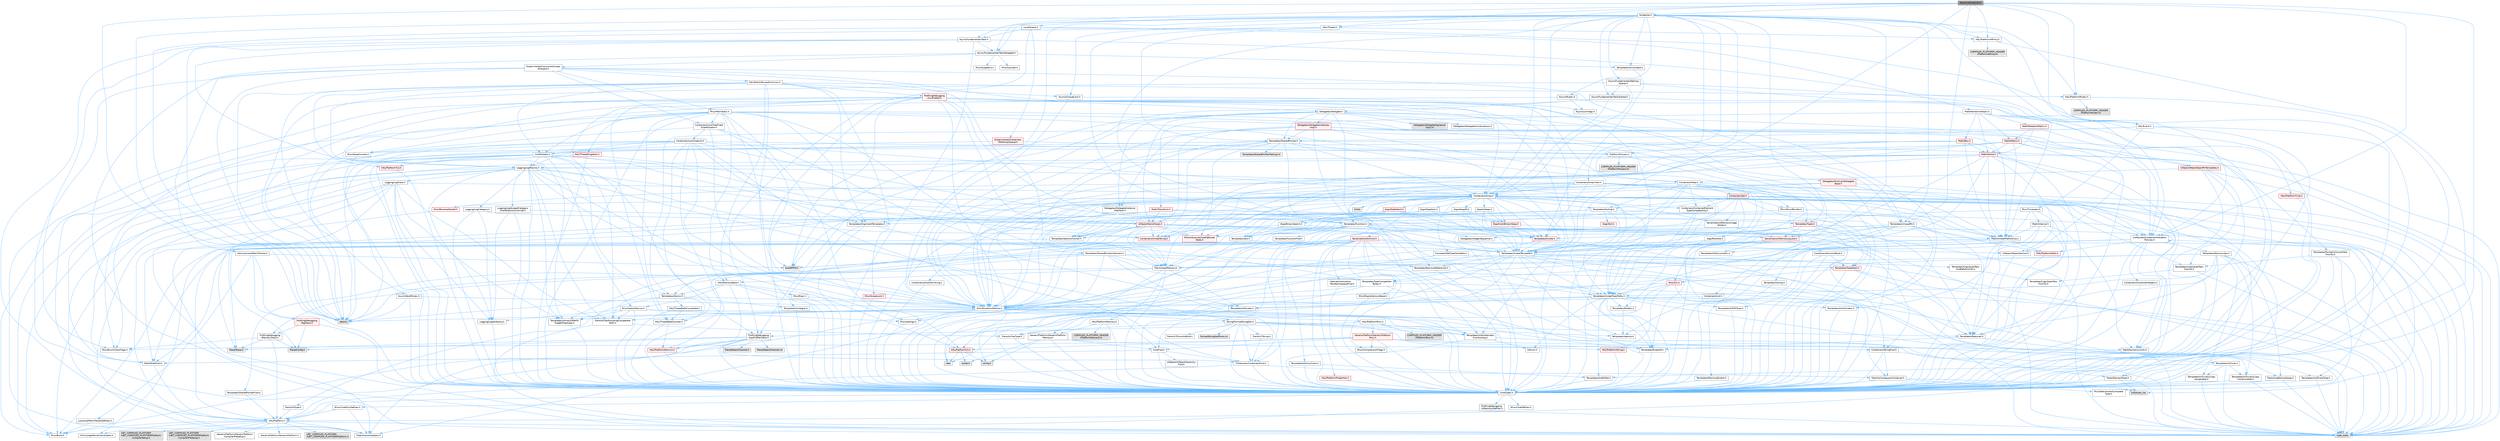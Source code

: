 digraph "ReserveScheduler.h"
{
 // INTERACTIVE_SVG=YES
 // LATEX_PDF_SIZE
  bgcolor="transparent";
  edge [fontname=Helvetica,fontsize=10,labelfontname=Helvetica,labelfontsize=10];
  node [fontname=Helvetica,fontsize=10,shape=box,height=0.2,width=0.4];
  Node1 [id="Node000001",label="ReserveScheduler.h",height=0.2,width=0.4,color="gray40", fillcolor="grey60", style="filled", fontcolor="black",tooltip=" "];
  Node1 -> Node2 [id="edge1_Node000001_Node000002",color="steelblue1",style="solid",tooltip=" "];
  Node2 [id="Node000002",label="Async/Fundamental/TaskDelegate.h",height=0.2,width=0.4,color="grey40", fillcolor="white", style="filled",URL="$de/db1/TaskDelegate_8h.html",tooltip=" "];
  Node2 -> Node3 [id="edge2_Node000002_Node000003",color="steelblue1",style="solid",tooltip=" "];
  Node3 [id="Node000003",label="Experimental/ConcurrentLinear\lAllocator.h",height=0.2,width=0.4,color="grey40", fillcolor="white", style="filled",URL="$d7/d84/ConcurrentLinearAllocator_8h.html",tooltip=" "];
  Node3 -> Node4 [id="edge3_Node000003_Node000004",color="steelblue1",style="solid",tooltip=" "];
  Node4 [id="Node000004",label="atomic",height=0.2,width=0.4,color="grey60", fillcolor="#E0E0E0", style="filled",tooltip=" "];
  Node3 -> Node5 [id="edge4_Node000003_Node000005",color="steelblue1",style="solid",tooltip=" "];
  Node5 [id="Node000005",label="type_traits",height=0.2,width=0.4,color="grey60", fillcolor="#E0E0E0", style="filled",tooltip=" "];
  Node3 -> Node6 [id="edge5_Node000003_Node000006",color="steelblue1",style="solid",tooltip=" "];
  Node6 [id="Node000006",label="HAL/UnrealMemory.h",height=0.2,width=0.4,color="grey40", fillcolor="white", style="filled",URL="$d9/d96/UnrealMemory_8h.html",tooltip=" "];
  Node6 -> Node7 [id="edge6_Node000006_Node000007",color="steelblue1",style="solid",tooltip=" "];
  Node7 [id="Node000007",label="CoreTypes.h",height=0.2,width=0.4,color="grey40", fillcolor="white", style="filled",URL="$dc/dec/CoreTypes_8h.html",tooltip=" "];
  Node7 -> Node8 [id="edge7_Node000007_Node000008",color="steelblue1",style="solid",tooltip=" "];
  Node8 [id="Node000008",label="HAL/Platform.h",height=0.2,width=0.4,color="grey40", fillcolor="white", style="filled",URL="$d9/dd0/Platform_8h.html",tooltip=" "];
  Node8 -> Node9 [id="edge8_Node000008_Node000009",color="steelblue1",style="solid",tooltip=" "];
  Node9 [id="Node000009",label="Misc/Build.h",height=0.2,width=0.4,color="grey40", fillcolor="white", style="filled",URL="$d3/dbb/Build_8h.html",tooltip=" "];
  Node8 -> Node10 [id="edge9_Node000008_Node000010",color="steelblue1",style="solid",tooltip=" "];
  Node10 [id="Node000010",label="Misc/LargeWorldCoordinates.h",height=0.2,width=0.4,color="grey40", fillcolor="white", style="filled",URL="$d2/dcb/LargeWorldCoordinates_8h.html",tooltip=" "];
  Node8 -> Node5 [id="edge10_Node000008_Node000005",color="steelblue1",style="solid",tooltip=" "];
  Node8 -> Node11 [id="edge11_Node000008_Node000011",color="steelblue1",style="solid",tooltip=" "];
  Node11 [id="Node000011",label="PreprocessorHelpers.h",height=0.2,width=0.4,color="grey40", fillcolor="white", style="filled",URL="$db/ddb/PreprocessorHelpers_8h.html",tooltip=" "];
  Node8 -> Node12 [id="edge12_Node000008_Node000012",color="steelblue1",style="solid",tooltip=" "];
  Node12 [id="Node000012",label="UBT_COMPILED_PLATFORM\l/UBT_COMPILED_PLATFORMPlatform\lCompilerPreSetup.h",height=0.2,width=0.4,color="grey60", fillcolor="#E0E0E0", style="filled",tooltip=" "];
  Node8 -> Node13 [id="edge13_Node000008_Node000013",color="steelblue1",style="solid",tooltip=" "];
  Node13 [id="Node000013",label="GenericPlatform/GenericPlatform\lCompilerPreSetup.h",height=0.2,width=0.4,color="grey40", fillcolor="white", style="filled",URL="$d9/dc8/GenericPlatformCompilerPreSetup_8h.html",tooltip=" "];
  Node8 -> Node14 [id="edge14_Node000008_Node000014",color="steelblue1",style="solid",tooltip=" "];
  Node14 [id="Node000014",label="GenericPlatform/GenericPlatform.h",height=0.2,width=0.4,color="grey40", fillcolor="white", style="filled",URL="$d6/d84/GenericPlatform_8h.html",tooltip=" "];
  Node8 -> Node15 [id="edge15_Node000008_Node000015",color="steelblue1",style="solid",tooltip=" "];
  Node15 [id="Node000015",label="UBT_COMPILED_PLATFORM\l/UBT_COMPILED_PLATFORMPlatform.h",height=0.2,width=0.4,color="grey60", fillcolor="#E0E0E0", style="filled",tooltip=" "];
  Node8 -> Node16 [id="edge16_Node000008_Node000016",color="steelblue1",style="solid",tooltip=" "];
  Node16 [id="Node000016",label="UBT_COMPILED_PLATFORM\l/UBT_COMPILED_PLATFORMPlatform\lCompilerSetup.h",height=0.2,width=0.4,color="grey60", fillcolor="#E0E0E0", style="filled",tooltip=" "];
  Node7 -> Node17 [id="edge17_Node000007_Node000017",color="steelblue1",style="solid",tooltip=" "];
  Node17 [id="Node000017",label="ProfilingDebugging\l/UMemoryDefines.h",height=0.2,width=0.4,color="grey40", fillcolor="white", style="filled",URL="$d2/da2/UMemoryDefines_8h.html",tooltip=" "];
  Node7 -> Node18 [id="edge18_Node000007_Node000018",color="steelblue1",style="solid",tooltip=" "];
  Node18 [id="Node000018",label="Misc/CoreMiscDefines.h",height=0.2,width=0.4,color="grey40", fillcolor="white", style="filled",URL="$da/d38/CoreMiscDefines_8h.html",tooltip=" "];
  Node18 -> Node8 [id="edge19_Node000018_Node000008",color="steelblue1",style="solid",tooltip=" "];
  Node18 -> Node11 [id="edge20_Node000018_Node000011",color="steelblue1",style="solid",tooltip=" "];
  Node7 -> Node19 [id="edge21_Node000007_Node000019",color="steelblue1",style="solid",tooltip=" "];
  Node19 [id="Node000019",label="Misc/CoreDefines.h",height=0.2,width=0.4,color="grey40", fillcolor="white", style="filled",URL="$d3/dd2/CoreDefines_8h.html",tooltip=" "];
  Node6 -> Node20 [id="edge22_Node000006_Node000020",color="steelblue1",style="solid",tooltip=" "];
  Node20 [id="Node000020",label="GenericPlatform/GenericPlatform\lMemory.h",height=0.2,width=0.4,color="grey40", fillcolor="white", style="filled",URL="$dd/d22/GenericPlatformMemory_8h.html",tooltip=" "];
  Node20 -> Node21 [id="edge23_Node000020_Node000021",color="steelblue1",style="solid",tooltip=" "];
  Node21 [id="Node000021",label="CoreFwd.h",height=0.2,width=0.4,color="grey40", fillcolor="white", style="filled",URL="$d1/d1e/CoreFwd_8h.html",tooltip=" "];
  Node21 -> Node7 [id="edge24_Node000021_Node000007",color="steelblue1",style="solid",tooltip=" "];
  Node21 -> Node22 [id="edge25_Node000021_Node000022",color="steelblue1",style="solid",tooltip=" "];
  Node22 [id="Node000022",label="Containers/ContainersFwd.h",height=0.2,width=0.4,color="grey40", fillcolor="white", style="filled",URL="$d4/d0a/ContainersFwd_8h.html",tooltip=" "];
  Node22 -> Node8 [id="edge26_Node000022_Node000008",color="steelblue1",style="solid",tooltip=" "];
  Node22 -> Node7 [id="edge27_Node000022_Node000007",color="steelblue1",style="solid",tooltip=" "];
  Node22 -> Node23 [id="edge28_Node000022_Node000023",color="steelblue1",style="solid",tooltip=" "];
  Node23 [id="Node000023",label="Traits/IsContiguousContainer.h",height=0.2,width=0.4,color="grey40", fillcolor="white", style="filled",URL="$d5/d3c/IsContiguousContainer_8h.html",tooltip=" "];
  Node23 -> Node7 [id="edge29_Node000023_Node000007",color="steelblue1",style="solid",tooltip=" "];
  Node23 -> Node24 [id="edge30_Node000023_Node000024",color="steelblue1",style="solid",tooltip=" "];
  Node24 [id="Node000024",label="Misc/StaticAssertComplete\lType.h",height=0.2,width=0.4,color="grey40", fillcolor="white", style="filled",URL="$d5/d4e/StaticAssertCompleteType_8h.html",tooltip=" "];
  Node23 -> Node25 [id="edge31_Node000023_Node000025",color="steelblue1",style="solid",tooltip=" "];
  Node25 [id="Node000025",label="initializer_list",height=0.2,width=0.4,color="grey60", fillcolor="#E0E0E0", style="filled",tooltip=" "];
  Node21 -> Node26 [id="edge32_Node000021_Node000026",color="steelblue1",style="solid",tooltip=" "];
  Node26 [id="Node000026",label="Math/MathFwd.h",height=0.2,width=0.4,color="grey40", fillcolor="white", style="filled",URL="$d2/d10/MathFwd_8h.html",tooltip=" "];
  Node26 -> Node8 [id="edge33_Node000026_Node000008",color="steelblue1",style="solid",tooltip=" "];
  Node21 -> Node27 [id="edge34_Node000021_Node000027",color="steelblue1",style="solid",tooltip=" "];
  Node27 [id="Node000027",label="UObject/UObjectHierarchy\lFwd.h",height=0.2,width=0.4,color="grey40", fillcolor="white", style="filled",URL="$d3/d13/UObjectHierarchyFwd_8h.html",tooltip=" "];
  Node20 -> Node7 [id="edge35_Node000020_Node000007",color="steelblue1",style="solid",tooltip=" "];
  Node20 -> Node28 [id="edge36_Node000020_Node000028",color="steelblue1",style="solid",tooltip=" "];
  Node28 [id="Node000028",label="HAL/PlatformString.h",height=0.2,width=0.4,color="red", fillcolor="#FFF0F0", style="filled",URL="$db/db5/PlatformString_8h.html",tooltip=" "];
  Node28 -> Node7 [id="edge37_Node000028_Node000007",color="steelblue1",style="solid",tooltip=" "];
  Node20 -> Node30 [id="edge38_Node000020_Node000030",color="steelblue1",style="solid",tooltip=" "];
  Node30 [id="Node000030",label="string.h",height=0.2,width=0.4,color="grey60", fillcolor="#E0E0E0", style="filled",tooltip=" "];
  Node20 -> Node31 [id="edge39_Node000020_Node000031",color="steelblue1",style="solid",tooltip=" "];
  Node31 [id="Node000031",label="wchar.h",height=0.2,width=0.4,color="grey60", fillcolor="#E0E0E0", style="filled",tooltip=" "];
  Node6 -> Node32 [id="edge40_Node000006_Node000032",color="steelblue1",style="solid",tooltip=" "];
  Node32 [id="Node000032",label="HAL/MemoryBase.h",height=0.2,width=0.4,color="grey40", fillcolor="white", style="filled",URL="$d6/d9f/MemoryBase_8h.html",tooltip=" "];
  Node32 -> Node7 [id="edge41_Node000032_Node000007",color="steelblue1",style="solid",tooltip=" "];
  Node32 -> Node33 [id="edge42_Node000032_Node000033",color="steelblue1",style="solid",tooltip=" "];
  Node33 [id="Node000033",label="HAL/PlatformAtomics.h",height=0.2,width=0.4,color="red", fillcolor="#FFF0F0", style="filled",URL="$d3/d36/PlatformAtomics_8h.html",tooltip=" "];
  Node33 -> Node7 [id="edge43_Node000033_Node000007",color="steelblue1",style="solid",tooltip=" "];
  Node32 -> Node36 [id="edge44_Node000032_Node000036",color="steelblue1",style="solid",tooltip=" "];
  Node36 [id="Node000036",label="HAL/PlatformCrt.h",height=0.2,width=0.4,color="red", fillcolor="#FFF0F0", style="filled",URL="$d8/d75/PlatformCrt_8h.html",tooltip=" "];
  Node36 -> Node37 [id="edge45_Node000036_Node000037",color="steelblue1",style="solid",tooltip=" "];
  Node37 [id="Node000037",label="new",height=0.2,width=0.4,color="grey60", fillcolor="#E0E0E0", style="filled",tooltip=" "];
  Node36 -> Node31 [id="edge46_Node000036_Node000031",color="steelblue1",style="solid",tooltip=" "];
  Node36 -> Node30 [id="edge47_Node000036_Node000030",color="steelblue1",style="solid",tooltip=" "];
  Node32 -> Node44 [id="edge48_Node000032_Node000044",color="steelblue1",style="solid",tooltip=" "];
  Node44 [id="Node000044",label="Misc/Exec.h",height=0.2,width=0.4,color="grey40", fillcolor="white", style="filled",URL="$de/ddb/Exec_8h.html",tooltip=" "];
  Node44 -> Node7 [id="edge49_Node000044_Node000007",color="steelblue1",style="solid",tooltip=" "];
  Node44 -> Node45 [id="edge50_Node000044_Node000045",color="steelblue1",style="solid",tooltip=" "];
  Node45 [id="Node000045",label="Misc/AssertionMacros.h",height=0.2,width=0.4,color="grey40", fillcolor="white", style="filled",URL="$d0/dfa/AssertionMacros_8h.html",tooltip=" "];
  Node45 -> Node7 [id="edge51_Node000045_Node000007",color="steelblue1",style="solid",tooltip=" "];
  Node45 -> Node8 [id="edge52_Node000045_Node000008",color="steelblue1",style="solid",tooltip=" "];
  Node45 -> Node46 [id="edge53_Node000045_Node000046",color="steelblue1",style="solid",tooltip=" "];
  Node46 [id="Node000046",label="HAL/PlatformMisc.h",height=0.2,width=0.4,color="grey40", fillcolor="white", style="filled",URL="$d0/df5/PlatformMisc_8h.html",tooltip=" "];
  Node46 -> Node7 [id="edge54_Node000046_Node000007",color="steelblue1",style="solid",tooltip=" "];
  Node46 -> Node47 [id="edge55_Node000046_Node000047",color="steelblue1",style="solid",tooltip=" "];
  Node47 [id="Node000047",label="GenericPlatform/GenericPlatform\lMisc.h",height=0.2,width=0.4,color="red", fillcolor="#FFF0F0", style="filled",URL="$db/d9a/GenericPlatformMisc_8h.html",tooltip=" "];
  Node47 -> Node48 [id="edge56_Node000047_Node000048",color="steelblue1",style="solid",tooltip=" "];
  Node48 [id="Node000048",label="Containers/StringFwd.h",height=0.2,width=0.4,color="grey40", fillcolor="white", style="filled",URL="$df/d37/StringFwd_8h.html",tooltip=" "];
  Node48 -> Node7 [id="edge57_Node000048_Node000007",color="steelblue1",style="solid",tooltip=" "];
  Node48 -> Node49 [id="edge58_Node000048_Node000049",color="steelblue1",style="solid",tooltip=" "];
  Node49 [id="Node000049",label="Traits/ElementType.h",height=0.2,width=0.4,color="grey40", fillcolor="white", style="filled",URL="$d5/d4f/ElementType_8h.html",tooltip=" "];
  Node49 -> Node8 [id="edge59_Node000049_Node000008",color="steelblue1",style="solid",tooltip=" "];
  Node49 -> Node25 [id="edge60_Node000049_Node000025",color="steelblue1",style="solid",tooltip=" "];
  Node49 -> Node5 [id="edge61_Node000049_Node000005",color="steelblue1",style="solid",tooltip=" "];
  Node48 -> Node23 [id="edge62_Node000048_Node000023",color="steelblue1",style="solid",tooltip=" "];
  Node47 -> Node21 [id="edge63_Node000047_Node000021",color="steelblue1",style="solid",tooltip=" "];
  Node47 -> Node7 [id="edge64_Node000047_Node000007",color="steelblue1",style="solid",tooltip=" "];
  Node47 -> Node36 [id="edge65_Node000047_Node000036",color="steelblue1",style="solid",tooltip=" "];
  Node47 -> Node51 [id="edge66_Node000047_Node000051",color="steelblue1",style="solid",tooltip=" "];
  Node51 [id="Node000051",label="Math/NumericLimits.h",height=0.2,width=0.4,color="grey40", fillcolor="white", style="filled",URL="$df/d1b/NumericLimits_8h.html",tooltip=" "];
  Node51 -> Node7 [id="edge67_Node000051_Node000007",color="steelblue1",style="solid",tooltip=" "];
  Node47 -> Node52 [id="edge68_Node000047_Node000052",color="steelblue1",style="solid",tooltip=" "];
  Node52 [id="Node000052",label="Misc/CompressionFlags.h",height=0.2,width=0.4,color="grey40", fillcolor="white", style="filled",URL="$d9/d76/CompressionFlags_8h.html",tooltip=" "];
  Node47 -> Node53 [id="edge69_Node000047_Node000053",color="steelblue1",style="solid",tooltip=" "];
  Node53 [id="Node000053",label="Misc/EnumClassFlags.h",height=0.2,width=0.4,color="grey40", fillcolor="white", style="filled",URL="$d8/de7/EnumClassFlags_8h.html",tooltip=" "];
  Node46 -> Node56 [id="edge70_Node000046_Node000056",color="steelblue1",style="solid",tooltip=" "];
  Node56 [id="Node000056",label="COMPILED_PLATFORM_HEADER\l(PlatformMisc.h)",height=0.2,width=0.4,color="grey60", fillcolor="#E0E0E0", style="filled",tooltip=" "];
  Node46 -> Node57 [id="edge71_Node000046_Node000057",color="steelblue1",style="solid",tooltip=" "];
  Node57 [id="Node000057",label="ProfilingDebugging\l/CpuProfilerTrace.h",height=0.2,width=0.4,color="grey40", fillcolor="white", style="filled",URL="$da/dcb/CpuProfilerTrace_8h.html",tooltip=" "];
  Node57 -> Node7 [id="edge72_Node000057_Node000007",color="steelblue1",style="solid",tooltip=" "];
  Node57 -> Node22 [id="edge73_Node000057_Node000022",color="steelblue1",style="solid",tooltip=" "];
  Node57 -> Node33 [id="edge74_Node000057_Node000033",color="steelblue1",style="solid",tooltip=" "];
  Node57 -> Node11 [id="edge75_Node000057_Node000011",color="steelblue1",style="solid",tooltip=" "];
  Node57 -> Node9 [id="edge76_Node000057_Node000009",color="steelblue1",style="solid",tooltip=" "];
  Node57 -> Node58 [id="edge77_Node000057_Node000058",color="steelblue1",style="solid",tooltip=" "];
  Node58 [id="Node000058",label="Trace/Config.h",height=0.2,width=0.4,color="grey60", fillcolor="#E0E0E0", style="filled",tooltip=" "];
  Node57 -> Node59 [id="edge78_Node000057_Node000059",color="steelblue1",style="solid",tooltip=" "];
  Node59 [id="Node000059",label="Trace/Detail/Channel.h",height=0.2,width=0.4,color="grey60", fillcolor="#E0E0E0", style="filled",tooltip=" "];
  Node57 -> Node60 [id="edge79_Node000057_Node000060",color="steelblue1",style="solid",tooltip=" "];
  Node60 [id="Node000060",label="Trace/Detail/Channel.inl",height=0.2,width=0.4,color="grey60", fillcolor="#E0E0E0", style="filled",tooltip=" "];
  Node57 -> Node61 [id="edge80_Node000057_Node000061",color="steelblue1",style="solid",tooltip=" "];
  Node61 [id="Node000061",label="Trace/Trace.h",height=0.2,width=0.4,color="grey60", fillcolor="#E0E0E0", style="filled",tooltip=" "];
  Node45 -> Node11 [id="edge81_Node000045_Node000011",color="steelblue1",style="solid",tooltip=" "];
  Node45 -> Node62 [id="edge82_Node000045_Node000062",color="steelblue1",style="solid",tooltip=" "];
  Node62 [id="Node000062",label="Templates/EnableIf.h",height=0.2,width=0.4,color="grey40", fillcolor="white", style="filled",URL="$d7/d60/EnableIf_8h.html",tooltip=" "];
  Node62 -> Node7 [id="edge83_Node000062_Node000007",color="steelblue1",style="solid",tooltip=" "];
  Node45 -> Node63 [id="edge84_Node000045_Node000063",color="steelblue1",style="solid",tooltip=" "];
  Node63 [id="Node000063",label="Templates/IsArrayOrRefOf\lTypeByPredicate.h",height=0.2,width=0.4,color="grey40", fillcolor="white", style="filled",URL="$d6/da1/IsArrayOrRefOfTypeByPredicate_8h.html",tooltip=" "];
  Node63 -> Node7 [id="edge85_Node000063_Node000007",color="steelblue1",style="solid",tooltip=" "];
  Node45 -> Node64 [id="edge86_Node000045_Node000064",color="steelblue1",style="solid",tooltip=" "];
  Node64 [id="Node000064",label="Templates/IsValidVariadic\lFunctionArg.h",height=0.2,width=0.4,color="grey40", fillcolor="white", style="filled",URL="$d0/dc8/IsValidVariadicFunctionArg_8h.html",tooltip=" "];
  Node64 -> Node7 [id="edge87_Node000064_Node000007",color="steelblue1",style="solid",tooltip=" "];
  Node64 -> Node65 [id="edge88_Node000064_Node000065",color="steelblue1",style="solid",tooltip=" "];
  Node65 [id="Node000065",label="IsEnum.h",height=0.2,width=0.4,color="grey40", fillcolor="white", style="filled",URL="$d4/de5/IsEnum_8h.html",tooltip=" "];
  Node64 -> Node5 [id="edge89_Node000064_Node000005",color="steelblue1",style="solid",tooltip=" "];
  Node45 -> Node66 [id="edge90_Node000045_Node000066",color="steelblue1",style="solid",tooltip=" "];
  Node66 [id="Node000066",label="Traits/IsCharEncodingCompatible\lWith.h",height=0.2,width=0.4,color="grey40", fillcolor="white", style="filled",URL="$df/dd1/IsCharEncodingCompatibleWith_8h.html",tooltip=" "];
  Node66 -> Node5 [id="edge91_Node000066_Node000005",color="steelblue1",style="solid",tooltip=" "];
  Node66 -> Node67 [id="edge92_Node000066_Node000067",color="steelblue1",style="solid",tooltip=" "];
  Node67 [id="Node000067",label="Traits/IsCharType.h",height=0.2,width=0.4,color="grey40", fillcolor="white", style="filled",URL="$db/d51/IsCharType_8h.html",tooltip=" "];
  Node67 -> Node7 [id="edge93_Node000067_Node000007",color="steelblue1",style="solid",tooltip=" "];
  Node45 -> Node68 [id="edge94_Node000045_Node000068",color="steelblue1",style="solid",tooltip=" "];
  Node68 [id="Node000068",label="Misc/VarArgs.h",height=0.2,width=0.4,color="grey40", fillcolor="white", style="filled",URL="$d5/d6f/VarArgs_8h.html",tooltip=" "];
  Node68 -> Node7 [id="edge95_Node000068_Node000007",color="steelblue1",style="solid",tooltip=" "];
  Node45 -> Node69 [id="edge96_Node000045_Node000069",color="steelblue1",style="solid",tooltip=" "];
  Node69 [id="Node000069",label="String/FormatStringSan.h",height=0.2,width=0.4,color="grey40", fillcolor="white", style="filled",URL="$d3/d8b/FormatStringSan_8h.html",tooltip=" "];
  Node69 -> Node5 [id="edge97_Node000069_Node000005",color="steelblue1",style="solid",tooltip=" "];
  Node69 -> Node7 [id="edge98_Node000069_Node000007",color="steelblue1",style="solid",tooltip=" "];
  Node69 -> Node70 [id="edge99_Node000069_Node000070",color="steelblue1",style="solid",tooltip=" "];
  Node70 [id="Node000070",label="Templates/Requires.h",height=0.2,width=0.4,color="grey40", fillcolor="white", style="filled",URL="$dc/d96/Requires_8h.html",tooltip=" "];
  Node70 -> Node62 [id="edge100_Node000070_Node000062",color="steelblue1",style="solid",tooltip=" "];
  Node70 -> Node5 [id="edge101_Node000070_Node000005",color="steelblue1",style="solid",tooltip=" "];
  Node69 -> Node71 [id="edge102_Node000069_Node000071",color="steelblue1",style="solid",tooltip=" "];
  Node71 [id="Node000071",label="Templates/Identity.h",height=0.2,width=0.4,color="grey40", fillcolor="white", style="filled",URL="$d0/dd5/Identity_8h.html",tooltip=" "];
  Node69 -> Node64 [id="edge103_Node000069_Node000064",color="steelblue1",style="solid",tooltip=" "];
  Node69 -> Node67 [id="edge104_Node000069_Node000067",color="steelblue1",style="solid",tooltip=" "];
  Node69 -> Node72 [id="edge105_Node000069_Node000072",color="steelblue1",style="solid",tooltip=" "];
  Node72 [id="Node000072",label="Traits/IsTEnumAsByte.h",height=0.2,width=0.4,color="grey40", fillcolor="white", style="filled",URL="$d1/de6/IsTEnumAsByte_8h.html",tooltip=" "];
  Node69 -> Node73 [id="edge106_Node000069_Node000073",color="steelblue1",style="solid",tooltip=" "];
  Node73 [id="Node000073",label="Traits/IsTString.h",height=0.2,width=0.4,color="grey40", fillcolor="white", style="filled",URL="$d0/df8/IsTString_8h.html",tooltip=" "];
  Node73 -> Node22 [id="edge107_Node000073_Node000022",color="steelblue1",style="solid",tooltip=" "];
  Node69 -> Node22 [id="edge108_Node000069_Node000022",color="steelblue1",style="solid",tooltip=" "];
  Node69 -> Node74 [id="edge109_Node000069_Node000074",color="steelblue1",style="solid",tooltip=" "];
  Node74 [id="Node000074",label="FormatStringSanErrors.inl",height=0.2,width=0.4,color="grey60", fillcolor="#E0E0E0", style="filled",tooltip=" "];
  Node45 -> Node4 [id="edge110_Node000045_Node000004",color="steelblue1",style="solid",tooltip=" "];
  Node32 -> Node75 [id="edge111_Node000032_Node000075",color="steelblue1",style="solid",tooltip=" "];
  Node75 [id="Node000075",label="Misc/OutputDevice.h",height=0.2,width=0.4,color="grey40", fillcolor="white", style="filled",URL="$d7/d32/OutputDevice_8h.html",tooltip=" "];
  Node75 -> Node21 [id="edge112_Node000075_Node000021",color="steelblue1",style="solid",tooltip=" "];
  Node75 -> Node7 [id="edge113_Node000075_Node000007",color="steelblue1",style="solid",tooltip=" "];
  Node75 -> Node76 [id="edge114_Node000075_Node000076",color="steelblue1",style="solid",tooltip=" "];
  Node76 [id="Node000076",label="Logging/LogVerbosity.h",height=0.2,width=0.4,color="grey40", fillcolor="white", style="filled",URL="$d2/d8f/LogVerbosity_8h.html",tooltip=" "];
  Node76 -> Node7 [id="edge115_Node000076_Node000007",color="steelblue1",style="solid",tooltip=" "];
  Node75 -> Node68 [id="edge116_Node000075_Node000068",color="steelblue1",style="solid",tooltip=" "];
  Node75 -> Node63 [id="edge117_Node000075_Node000063",color="steelblue1",style="solid",tooltip=" "];
  Node75 -> Node64 [id="edge118_Node000075_Node000064",color="steelblue1",style="solid",tooltip=" "];
  Node75 -> Node66 [id="edge119_Node000075_Node000066",color="steelblue1",style="solid",tooltip=" "];
  Node32 -> Node77 [id="edge120_Node000032_Node000077",color="steelblue1",style="solid",tooltip=" "];
  Node77 [id="Node000077",label="Templates/Atomic.h",height=0.2,width=0.4,color="grey40", fillcolor="white", style="filled",URL="$d3/d91/Atomic_8h.html",tooltip=" "];
  Node77 -> Node78 [id="edge121_Node000077_Node000078",color="steelblue1",style="solid",tooltip=" "];
  Node78 [id="Node000078",label="HAL/ThreadSafeCounter.h",height=0.2,width=0.4,color="grey40", fillcolor="white", style="filled",URL="$dc/dc9/ThreadSafeCounter_8h.html",tooltip=" "];
  Node78 -> Node7 [id="edge122_Node000078_Node000007",color="steelblue1",style="solid",tooltip=" "];
  Node78 -> Node33 [id="edge123_Node000078_Node000033",color="steelblue1",style="solid",tooltip=" "];
  Node77 -> Node79 [id="edge124_Node000077_Node000079",color="steelblue1",style="solid",tooltip=" "];
  Node79 [id="Node000079",label="HAL/ThreadSafeCounter64.h",height=0.2,width=0.4,color="grey40", fillcolor="white", style="filled",URL="$d0/d12/ThreadSafeCounter64_8h.html",tooltip=" "];
  Node79 -> Node7 [id="edge125_Node000079_Node000007",color="steelblue1",style="solid",tooltip=" "];
  Node79 -> Node78 [id="edge126_Node000079_Node000078",color="steelblue1",style="solid",tooltip=" "];
  Node77 -> Node80 [id="edge127_Node000077_Node000080",color="steelblue1",style="solid",tooltip=" "];
  Node80 [id="Node000080",label="Templates/IsIntegral.h",height=0.2,width=0.4,color="grey40", fillcolor="white", style="filled",URL="$da/d64/IsIntegral_8h.html",tooltip=" "];
  Node80 -> Node7 [id="edge128_Node000080_Node000007",color="steelblue1",style="solid",tooltip=" "];
  Node77 -> Node81 [id="edge129_Node000077_Node000081",color="steelblue1",style="solid",tooltip=" "];
  Node81 [id="Node000081",label="Templates/IsTrivial.h",height=0.2,width=0.4,color="grey40", fillcolor="white", style="filled",URL="$da/d4c/IsTrivial_8h.html",tooltip=" "];
  Node81 -> Node82 [id="edge130_Node000081_Node000082",color="steelblue1",style="solid",tooltip=" "];
  Node82 [id="Node000082",label="Templates/AndOrNot.h",height=0.2,width=0.4,color="grey40", fillcolor="white", style="filled",URL="$db/d0a/AndOrNot_8h.html",tooltip=" "];
  Node82 -> Node7 [id="edge131_Node000082_Node000007",color="steelblue1",style="solid",tooltip=" "];
  Node81 -> Node83 [id="edge132_Node000081_Node000083",color="steelblue1",style="solid",tooltip=" "];
  Node83 [id="Node000083",label="Templates/IsTriviallyCopy\lConstructible.h",height=0.2,width=0.4,color="grey40", fillcolor="white", style="filled",URL="$d3/d78/IsTriviallyCopyConstructible_8h.html",tooltip=" "];
  Node83 -> Node7 [id="edge133_Node000083_Node000007",color="steelblue1",style="solid",tooltip=" "];
  Node83 -> Node5 [id="edge134_Node000083_Node000005",color="steelblue1",style="solid",tooltip=" "];
  Node81 -> Node84 [id="edge135_Node000081_Node000084",color="steelblue1",style="solid",tooltip=" "];
  Node84 [id="Node000084",label="Templates/IsTriviallyCopy\lAssignable.h",height=0.2,width=0.4,color="grey40", fillcolor="white", style="filled",URL="$d2/df2/IsTriviallyCopyAssignable_8h.html",tooltip=" "];
  Node84 -> Node7 [id="edge136_Node000084_Node000007",color="steelblue1",style="solid",tooltip=" "];
  Node84 -> Node5 [id="edge137_Node000084_Node000005",color="steelblue1",style="solid",tooltip=" "];
  Node81 -> Node5 [id="edge138_Node000081_Node000005",color="steelblue1",style="solid",tooltip=" "];
  Node77 -> Node85 [id="edge139_Node000077_Node000085",color="steelblue1",style="solid",tooltip=" "];
  Node85 [id="Node000085",label="Traits/IntType.h",height=0.2,width=0.4,color="grey40", fillcolor="white", style="filled",URL="$d7/deb/IntType_8h.html",tooltip=" "];
  Node85 -> Node8 [id="edge140_Node000085_Node000008",color="steelblue1",style="solid",tooltip=" "];
  Node77 -> Node4 [id="edge141_Node000077_Node000004",color="steelblue1",style="solid",tooltip=" "];
  Node6 -> Node86 [id="edge142_Node000006_Node000086",color="steelblue1",style="solid",tooltip=" "];
  Node86 [id="Node000086",label="HAL/PlatformMemory.h",height=0.2,width=0.4,color="grey40", fillcolor="white", style="filled",URL="$de/d68/PlatformMemory_8h.html",tooltip=" "];
  Node86 -> Node7 [id="edge143_Node000086_Node000007",color="steelblue1",style="solid",tooltip=" "];
  Node86 -> Node20 [id="edge144_Node000086_Node000020",color="steelblue1",style="solid",tooltip=" "];
  Node86 -> Node87 [id="edge145_Node000086_Node000087",color="steelblue1",style="solid",tooltip=" "];
  Node87 [id="Node000087",label="COMPILED_PLATFORM_HEADER\l(PlatformMemory.h)",height=0.2,width=0.4,color="grey60", fillcolor="#E0E0E0", style="filled",tooltip=" "];
  Node6 -> Node88 [id="edge146_Node000006_Node000088",color="steelblue1",style="solid",tooltip=" "];
  Node88 [id="Node000088",label="ProfilingDebugging\l/MemoryTrace.h",height=0.2,width=0.4,color="grey40", fillcolor="white", style="filled",URL="$da/dd7/MemoryTrace_8h.html",tooltip=" "];
  Node88 -> Node8 [id="edge147_Node000088_Node000008",color="steelblue1",style="solid",tooltip=" "];
  Node88 -> Node53 [id="edge148_Node000088_Node000053",color="steelblue1",style="solid",tooltip=" "];
  Node88 -> Node58 [id="edge149_Node000088_Node000058",color="steelblue1",style="solid",tooltip=" "];
  Node88 -> Node61 [id="edge150_Node000088_Node000061",color="steelblue1",style="solid",tooltip=" "];
  Node6 -> Node89 [id="edge151_Node000006_Node000089",color="steelblue1",style="solid",tooltip=" "];
  Node89 [id="Node000089",label="Templates/IsPointer.h",height=0.2,width=0.4,color="grey40", fillcolor="white", style="filled",URL="$d7/d05/IsPointer_8h.html",tooltip=" "];
  Node89 -> Node7 [id="edge152_Node000089_Node000007",color="steelblue1",style="solid",tooltip=" "];
  Node3 -> Node90 [id="edge153_Node000003_Node000090",color="steelblue1",style="solid",tooltip=" "];
  Node90 [id="Node000090",label="HAL/LowLevelMemTracker.h",height=0.2,width=0.4,color="grey40", fillcolor="white", style="filled",URL="$d0/d14/LowLevelMemTracker_8h.html",tooltip=" "];
  Node90 -> Node7 [id="edge154_Node000090_Node000007",color="steelblue1",style="solid",tooltip=" "];
  Node90 -> Node91 [id="edge155_Node000090_Node000091",color="steelblue1",style="solid",tooltip=" "];
  Node91 [id="Node000091",label="LowLevelMemTrackerDefines.h",height=0.2,width=0.4,color="grey40", fillcolor="white", style="filled",URL="$d0/d28/LowLevelMemTrackerDefines_8h.html",tooltip=" "];
  Node91 -> Node9 [id="edge156_Node000091_Node000009",color="steelblue1",style="solid",tooltip=" "];
  Node90 -> Node92 [id="edge157_Node000090_Node000092",color="steelblue1",style="solid",tooltip=" "];
  Node92 [id="Node000092",label="ProfilingDebugging\l/TagTrace.h",height=0.2,width=0.4,color="red", fillcolor="#FFF0F0", style="filled",URL="$de/d56/TagTrace_8h.html",tooltip=" "];
  Node92 -> Node7 [id="edge158_Node000092_Node000007",color="steelblue1",style="solid",tooltip=" "];
  Node92 -> Node88 [id="edge159_Node000092_Node000088",color="steelblue1",style="solid",tooltip=" "];
  Node92 -> Node58 [id="edge160_Node000092_Node000058",color="steelblue1",style="solid",tooltip=" "];
  Node90 -> Node94 [id="edge161_Node000090_Node000094",color="steelblue1",style="solid",tooltip=" "];
  Node94 [id="Node000094",label="AutoRTFM.h",height=0.2,width=0.4,color="grey60", fillcolor="#E0E0E0", style="filled",tooltip=" "];
  Node3 -> Node95 [id="edge162_Node000003_Node000095",color="steelblue1",style="solid",tooltip=" "];
  Node95 [id="Node000095",label="HAL/MallocBinnedCommon.h",height=0.2,width=0.4,color="grey40", fillcolor="white", style="filled",URL="$d9/d32/MallocBinnedCommon_8h.html",tooltip=" "];
  Node95 -> Node7 [id="edge163_Node000095_Node000007",color="steelblue1",style="solid",tooltip=" "];
  Node95 -> Node96 [id="edge164_Node000095_Node000096",color="steelblue1",style="solid",tooltip=" "];
  Node96 [id="Node000096",label="CoreGlobals.h",height=0.2,width=0.4,color="grey40", fillcolor="white", style="filled",URL="$d5/d8c/CoreGlobals_8h.html",tooltip=" "];
  Node96 -> Node97 [id="edge165_Node000096_Node000097",color="steelblue1",style="solid",tooltip=" "];
  Node97 [id="Node000097",label="Containers/UnrealString.h",height=0.2,width=0.4,color="red", fillcolor="#FFF0F0", style="filled",URL="$d5/dba/UnrealString_8h.html",tooltip=" "];
  Node96 -> Node7 [id="edge166_Node000096_Node000007",color="steelblue1",style="solid",tooltip=" "];
  Node96 -> Node101 [id="edge167_Node000096_Node000101",color="steelblue1",style="solid",tooltip=" "];
  Node101 [id="Node000101",label="HAL/PlatformTLS.h",height=0.2,width=0.4,color="red", fillcolor="#FFF0F0", style="filled",URL="$d0/def/PlatformTLS_8h.html",tooltip=" "];
  Node101 -> Node7 [id="edge168_Node000101_Node000007",color="steelblue1",style="solid",tooltip=" "];
  Node96 -> Node104 [id="edge169_Node000096_Node000104",color="steelblue1",style="solid",tooltip=" "];
  Node104 [id="Node000104",label="Logging/LogMacros.h",height=0.2,width=0.4,color="grey40", fillcolor="white", style="filled",URL="$d0/d16/LogMacros_8h.html",tooltip=" "];
  Node104 -> Node97 [id="edge170_Node000104_Node000097",color="steelblue1",style="solid",tooltip=" "];
  Node104 -> Node7 [id="edge171_Node000104_Node000007",color="steelblue1",style="solid",tooltip=" "];
  Node104 -> Node11 [id="edge172_Node000104_Node000011",color="steelblue1",style="solid",tooltip=" "];
  Node104 -> Node105 [id="edge173_Node000104_Node000105",color="steelblue1",style="solid",tooltip=" "];
  Node105 [id="Node000105",label="Logging/LogCategory.h",height=0.2,width=0.4,color="grey40", fillcolor="white", style="filled",URL="$d9/d36/LogCategory_8h.html",tooltip=" "];
  Node105 -> Node7 [id="edge174_Node000105_Node000007",color="steelblue1",style="solid",tooltip=" "];
  Node105 -> Node76 [id="edge175_Node000105_Node000076",color="steelblue1",style="solid",tooltip=" "];
  Node105 -> Node106 [id="edge176_Node000105_Node000106",color="steelblue1",style="solid",tooltip=" "];
  Node106 [id="Node000106",label="UObject/NameTypes.h",height=0.2,width=0.4,color="red", fillcolor="#FFF0F0", style="filled",URL="$d6/d35/NameTypes_8h.html",tooltip=" "];
  Node106 -> Node7 [id="edge177_Node000106_Node000007",color="steelblue1",style="solid",tooltip=" "];
  Node106 -> Node45 [id="edge178_Node000106_Node000045",color="steelblue1",style="solid",tooltip=" "];
  Node106 -> Node6 [id="edge179_Node000106_Node000006",color="steelblue1",style="solid",tooltip=" "];
  Node106 -> Node107 [id="edge180_Node000106_Node000107",color="steelblue1",style="solid",tooltip=" "];
  Node107 [id="Node000107",label="Templates/UnrealTypeTraits.h",height=0.2,width=0.4,color="grey40", fillcolor="white", style="filled",URL="$d2/d2d/UnrealTypeTraits_8h.html",tooltip=" "];
  Node107 -> Node7 [id="edge181_Node000107_Node000007",color="steelblue1",style="solid",tooltip=" "];
  Node107 -> Node89 [id="edge182_Node000107_Node000089",color="steelblue1",style="solid",tooltip=" "];
  Node107 -> Node45 [id="edge183_Node000107_Node000045",color="steelblue1",style="solid",tooltip=" "];
  Node107 -> Node82 [id="edge184_Node000107_Node000082",color="steelblue1",style="solid",tooltip=" "];
  Node107 -> Node62 [id="edge185_Node000107_Node000062",color="steelblue1",style="solid",tooltip=" "];
  Node107 -> Node108 [id="edge186_Node000107_Node000108",color="steelblue1",style="solid",tooltip=" "];
  Node108 [id="Node000108",label="Templates/IsArithmetic.h",height=0.2,width=0.4,color="grey40", fillcolor="white", style="filled",URL="$d2/d5d/IsArithmetic_8h.html",tooltip=" "];
  Node108 -> Node7 [id="edge187_Node000108_Node000007",color="steelblue1",style="solid",tooltip=" "];
  Node107 -> Node65 [id="edge188_Node000107_Node000065",color="steelblue1",style="solid",tooltip=" "];
  Node107 -> Node109 [id="edge189_Node000107_Node000109",color="steelblue1",style="solid",tooltip=" "];
  Node109 [id="Node000109",label="Templates/Models.h",height=0.2,width=0.4,color="grey40", fillcolor="white", style="filled",URL="$d3/d0c/Models_8h.html",tooltip=" "];
  Node109 -> Node71 [id="edge190_Node000109_Node000071",color="steelblue1",style="solid",tooltip=" "];
  Node107 -> Node110 [id="edge191_Node000107_Node000110",color="steelblue1",style="solid",tooltip=" "];
  Node110 [id="Node000110",label="Templates/IsPODType.h",height=0.2,width=0.4,color="grey40", fillcolor="white", style="filled",URL="$d7/db1/IsPODType_8h.html",tooltip=" "];
  Node110 -> Node7 [id="edge192_Node000110_Node000007",color="steelblue1",style="solid",tooltip=" "];
  Node107 -> Node111 [id="edge193_Node000107_Node000111",color="steelblue1",style="solid",tooltip=" "];
  Node111 [id="Node000111",label="Templates/IsUECoreType.h",height=0.2,width=0.4,color="grey40", fillcolor="white", style="filled",URL="$d1/db8/IsUECoreType_8h.html",tooltip=" "];
  Node111 -> Node7 [id="edge194_Node000111_Node000007",color="steelblue1",style="solid",tooltip=" "];
  Node111 -> Node5 [id="edge195_Node000111_Node000005",color="steelblue1",style="solid",tooltip=" "];
  Node107 -> Node83 [id="edge196_Node000107_Node000083",color="steelblue1",style="solid",tooltip=" "];
  Node106 -> Node112 [id="edge197_Node000106_Node000112",color="steelblue1",style="solid",tooltip=" "];
  Node112 [id="Node000112",label="Templates/UnrealTemplate.h",height=0.2,width=0.4,color="grey40", fillcolor="white", style="filled",URL="$d4/d24/UnrealTemplate_8h.html",tooltip=" "];
  Node112 -> Node7 [id="edge198_Node000112_Node000007",color="steelblue1",style="solid",tooltip=" "];
  Node112 -> Node89 [id="edge199_Node000112_Node000089",color="steelblue1",style="solid",tooltip=" "];
  Node112 -> Node6 [id="edge200_Node000112_Node000006",color="steelblue1",style="solid",tooltip=" "];
  Node112 -> Node113 [id="edge201_Node000112_Node000113",color="steelblue1",style="solid",tooltip=" "];
  Node113 [id="Node000113",label="Templates/CopyQualifiers\lAndRefsFromTo.h",height=0.2,width=0.4,color="grey40", fillcolor="white", style="filled",URL="$d3/db3/CopyQualifiersAndRefsFromTo_8h.html",tooltip=" "];
  Node113 -> Node114 [id="edge202_Node000113_Node000114",color="steelblue1",style="solid",tooltip=" "];
  Node114 [id="Node000114",label="Templates/CopyQualifiers\lFromTo.h",height=0.2,width=0.4,color="grey40", fillcolor="white", style="filled",URL="$d5/db4/CopyQualifiersFromTo_8h.html",tooltip=" "];
  Node112 -> Node107 [id="edge203_Node000112_Node000107",color="steelblue1",style="solid",tooltip=" "];
  Node112 -> Node115 [id="edge204_Node000112_Node000115",color="steelblue1",style="solid",tooltip=" "];
  Node115 [id="Node000115",label="Templates/RemoveReference.h",height=0.2,width=0.4,color="grey40", fillcolor="white", style="filled",URL="$da/dbe/RemoveReference_8h.html",tooltip=" "];
  Node115 -> Node7 [id="edge205_Node000115_Node000007",color="steelblue1",style="solid",tooltip=" "];
  Node112 -> Node70 [id="edge206_Node000112_Node000070",color="steelblue1",style="solid",tooltip=" "];
  Node112 -> Node116 [id="edge207_Node000112_Node000116",color="steelblue1",style="solid",tooltip=" "];
  Node116 [id="Node000116",label="Templates/TypeCompatible\lBytes.h",height=0.2,width=0.4,color="grey40", fillcolor="white", style="filled",URL="$df/d0a/TypeCompatibleBytes_8h.html",tooltip=" "];
  Node116 -> Node7 [id="edge208_Node000116_Node000007",color="steelblue1",style="solid",tooltip=" "];
  Node116 -> Node30 [id="edge209_Node000116_Node000030",color="steelblue1",style="solid",tooltip=" "];
  Node116 -> Node37 [id="edge210_Node000116_Node000037",color="steelblue1",style="solid",tooltip=" "];
  Node116 -> Node5 [id="edge211_Node000116_Node000005",color="steelblue1",style="solid",tooltip=" "];
  Node112 -> Node71 [id="edge212_Node000112_Node000071",color="steelblue1",style="solid",tooltip=" "];
  Node112 -> Node23 [id="edge213_Node000112_Node000023",color="steelblue1",style="solid",tooltip=" "];
  Node112 -> Node117 [id="edge214_Node000112_Node000117",color="steelblue1",style="solid",tooltip=" "];
  Node117 [id="Node000117",label="Traits/UseBitwiseSwap.h",height=0.2,width=0.4,color="grey40", fillcolor="white", style="filled",URL="$db/df3/UseBitwiseSwap_8h.html",tooltip=" "];
  Node117 -> Node7 [id="edge215_Node000117_Node000007",color="steelblue1",style="solid",tooltip=" "];
  Node117 -> Node5 [id="edge216_Node000117_Node000005",color="steelblue1",style="solid",tooltip=" "];
  Node112 -> Node5 [id="edge217_Node000112_Node000005",color="steelblue1",style="solid",tooltip=" "];
  Node106 -> Node97 [id="edge218_Node000106_Node000097",color="steelblue1",style="solid",tooltip=" "];
  Node106 -> Node48 [id="edge219_Node000106_Node000048",color="steelblue1",style="solid",tooltip=" "];
  Node106 -> Node77 [id="edge220_Node000106_Node000077",color="steelblue1",style="solid",tooltip=" "];
  Node106 -> Node152 [id="edge221_Node000106_Node000152",color="steelblue1",style="solid",tooltip=" "];
  Node152 [id="Node000152",label="Serialization/MemoryLayout.h",height=0.2,width=0.4,color="red", fillcolor="#FFF0F0", style="filled",URL="$d7/d66/MemoryLayout_8h.html",tooltip=" "];
  Node152 -> Node155 [id="edge222_Node000152_Node000155",color="steelblue1",style="solid",tooltip=" "];
  Node155 [id="Node000155",label="Containers/EnumAsByte.h",height=0.2,width=0.4,color="grey40", fillcolor="white", style="filled",URL="$d6/d9a/EnumAsByte_8h.html",tooltip=" "];
  Node155 -> Node7 [id="edge223_Node000155_Node000007",color="steelblue1",style="solid",tooltip=" "];
  Node155 -> Node110 [id="edge224_Node000155_Node000110",color="steelblue1",style="solid",tooltip=" "];
  Node155 -> Node156 [id="edge225_Node000155_Node000156",color="steelblue1",style="solid",tooltip=" "];
  Node156 [id="Node000156",label="Templates/TypeHash.h",height=0.2,width=0.4,color="red", fillcolor="#FFF0F0", style="filled",URL="$d1/d62/TypeHash_8h.html",tooltip=" "];
  Node156 -> Node7 [id="edge226_Node000156_Node000007",color="steelblue1",style="solid",tooltip=" "];
  Node156 -> Node70 [id="edge227_Node000156_Node000070",color="steelblue1",style="solid",tooltip=" "];
  Node156 -> Node157 [id="edge228_Node000156_Node000157",color="steelblue1",style="solid",tooltip=" "];
  Node157 [id="Node000157",label="Misc/Crc.h",height=0.2,width=0.4,color="red", fillcolor="#FFF0F0", style="filled",URL="$d4/dd2/Crc_8h.html",tooltip=" "];
  Node157 -> Node7 [id="edge229_Node000157_Node000007",color="steelblue1",style="solid",tooltip=" "];
  Node157 -> Node28 [id="edge230_Node000157_Node000028",color="steelblue1",style="solid",tooltip=" "];
  Node157 -> Node45 [id="edge231_Node000157_Node000045",color="steelblue1",style="solid",tooltip=" "];
  Node157 -> Node107 [id="edge232_Node000157_Node000107",color="steelblue1",style="solid",tooltip=" "];
  Node157 -> Node67 [id="edge233_Node000157_Node000067",color="steelblue1",style="solid",tooltip=" "];
  Node156 -> Node5 [id="edge234_Node000156_Node000005",color="steelblue1",style="solid",tooltip=" "];
  Node152 -> Node48 [id="edge235_Node000152_Node000048",color="steelblue1",style="solid",tooltip=" "];
  Node152 -> Node6 [id="edge236_Node000152_Node000006",color="steelblue1",style="solid",tooltip=" "];
  Node152 -> Node62 [id="edge237_Node000152_Node000062",color="steelblue1",style="solid",tooltip=" "];
  Node152 -> Node132 [id="edge238_Node000152_Node000132",color="steelblue1",style="solid",tooltip=" "];
  Node132 [id="Node000132",label="Templates/IsPolymorphic.h",height=0.2,width=0.4,color="grey40", fillcolor="white", style="filled",URL="$dc/d20/IsPolymorphic_8h.html",tooltip=" "];
  Node152 -> Node109 [id="edge239_Node000152_Node000109",color="steelblue1",style="solid",tooltip=" "];
  Node152 -> Node112 [id="edge240_Node000152_Node000112",color="steelblue1",style="solid",tooltip=" "];
  Node106 -> Node135 [id="edge241_Node000106_Node000135",color="steelblue1",style="solid",tooltip=" "];
  Node135 [id="Node000135",label="Misc/IntrusiveUnsetOptional\lState.h",height=0.2,width=0.4,color="red", fillcolor="#FFF0F0", style="filled",URL="$d2/d0a/IntrusiveUnsetOptionalState_8h.html",tooltip=" "];
  Node106 -> Node61 [id="edge242_Node000106_Node000061",color="steelblue1",style="solid",tooltip=" "];
  Node104 -> Node194 [id="edge243_Node000104_Node000194",color="steelblue1",style="solid",tooltip=" "];
  Node194 [id="Node000194",label="Logging/LogScopedCategory\lAndVerbosityOverride.h",height=0.2,width=0.4,color="grey40", fillcolor="white", style="filled",URL="$de/dba/LogScopedCategoryAndVerbosityOverride_8h.html",tooltip=" "];
  Node194 -> Node7 [id="edge244_Node000194_Node000007",color="steelblue1",style="solid",tooltip=" "];
  Node194 -> Node76 [id="edge245_Node000194_Node000076",color="steelblue1",style="solid",tooltip=" "];
  Node194 -> Node106 [id="edge246_Node000194_Node000106",color="steelblue1",style="solid",tooltip=" "];
  Node104 -> Node195 [id="edge247_Node000104_Node000195",color="steelblue1",style="solid",tooltip=" "];
  Node195 [id="Node000195",label="Logging/LogTrace.h",height=0.2,width=0.4,color="grey40", fillcolor="white", style="filled",URL="$d5/d91/LogTrace_8h.html",tooltip=" "];
  Node195 -> Node7 [id="edge248_Node000195_Node000007",color="steelblue1",style="solid",tooltip=" "];
  Node195 -> Node134 [id="edge249_Node000195_Node000134",color="steelblue1",style="solid",tooltip=" "];
  Node134 [id="Node000134",label="Containers/Array.h",height=0.2,width=0.4,color="grey40", fillcolor="white", style="filled",URL="$df/dd0/Array_8h.html",tooltip=" "];
  Node134 -> Node7 [id="edge250_Node000134_Node000007",color="steelblue1",style="solid",tooltip=" "];
  Node134 -> Node45 [id="edge251_Node000134_Node000045",color="steelblue1",style="solid",tooltip=" "];
  Node134 -> Node135 [id="edge252_Node000134_Node000135",color="steelblue1",style="solid",tooltip=" "];
  Node134 -> Node137 [id="edge253_Node000134_Node000137",color="steelblue1",style="solid",tooltip=" "];
  Node137 [id="Node000137",label="Misc/ReverseIterate.h",height=0.2,width=0.4,color="red", fillcolor="#FFF0F0", style="filled",URL="$db/de3/ReverseIterate_8h.html",tooltip=" "];
  Node137 -> Node8 [id="edge254_Node000137_Node000008",color="steelblue1",style="solid",tooltip=" "];
  Node134 -> Node6 [id="edge255_Node000134_Node000006",color="steelblue1",style="solid",tooltip=" "];
  Node134 -> Node107 [id="edge256_Node000134_Node000107",color="steelblue1",style="solid",tooltip=" "];
  Node134 -> Node112 [id="edge257_Node000134_Node000112",color="steelblue1",style="solid",tooltip=" "];
  Node134 -> Node139 [id="edge258_Node000134_Node000139",color="steelblue1",style="solid",tooltip=" "];
  Node139 [id="Node000139",label="Containers/AllowShrinking.h",height=0.2,width=0.4,color="grey40", fillcolor="white", style="filled",URL="$d7/d1a/AllowShrinking_8h.html",tooltip=" "];
  Node139 -> Node7 [id="edge259_Node000139_Node000007",color="steelblue1",style="solid",tooltip=" "];
  Node134 -> Node122 [id="edge260_Node000134_Node000122",color="steelblue1",style="solid",tooltip=" "];
  Node122 [id="Node000122",label="Containers/ContainerAllocation\lPolicies.h",height=0.2,width=0.4,color="grey40", fillcolor="white", style="filled",URL="$d7/dff/ContainerAllocationPolicies_8h.html",tooltip=" "];
  Node122 -> Node7 [id="edge261_Node000122_Node000007",color="steelblue1",style="solid",tooltip=" "];
  Node122 -> Node123 [id="edge262_Node000122_Node000123",color="steelblue1",style="solid",tooltip=" "];
  Node123 [id="Node000123",label="Containers/ContainerHelpers.h",height=0.2,width=0.4,color="grey40", fillcolor="white", style="filled",URL="$d7/d33/ContainerHelpers_8h.html",tooltip=" "];
  Node123 -> Node7 [id="edge263_Node000123_Node000007",color="steelblue1",style="solid",tooltip=" "];
  Node122 -> Node122 [id="edge264_Node000122_Node000122",color="steelblue1",style="solid",tooltip=" "];
  Node122 -> Node124 [id="edge265_Node000122_Node000124",color="steelblue1",style="solid",tooltip=" "];
  Node124 [id="Node000124",label="HAL/PlatformMath.h",height=0.2,width=0.4,color="red", fillcolor="#FFF0F0", style="filled",URL="$dc/d53/PlatformMath_8h.html",tooltip=" "];
  Node124 -> Node7 [id="edge266_Node000124_Node000007",color="steelblue1",style="solid",tooltip=" "];
  Node122 -> Node6 [id="edge267_Node000122_Node000006",color="steelblue1",style="solid",tooltip=" "];
  Node122 -> Node51 [id="edge268_Node000122_Node000051",color="steelblue1",style="solid",tooltip=" "];
  Node122 -> Node45 [id="edge269_Node000122_Node000045",color="steelblue1",style="solid",tooltip=" "];
  Node122 -> Node132 [id="edge270_Node000122_Node000132",color="steelblue1",style="solid",tooltip=" "];
  Node122 -> Node133 [id="edge271_Node000122_Node000133",color="steelblue1",style="solid",tooltip=" "];
  Node133 [id="Node000133",label="Templates/MemoryOps.h",height=0.2,width=0.4,color="grey40", fillcolor="white", style="filled",URL="$db/dea/MemoryOps_8h.html",tooltip=" "];
  Node133 -> Node7 [id="edge272_Node000133_Node000007",color="steelblue1",style="solid",tooltip=" "];
  Node133 -> Node6 [id="edge273_Node000133_Node000006",color="steelblue1",style="solid",tooltip=" "];
  Node133 -> Node84 [id="edge274_Node000133_Node000084",color="steelblue1",style="solid",tooltip=" "];
  Node133 -> Node83 [id="edge275_Node000133_Node000083",color="steelblue1",style="solid",tooltip=" "];
  Node133 -> Node70 [id="edge276_Node000133_Node000070",color="steelblue1",style="solid",tooltip=" "];
  Node133 -> Node107 [id="edge277_Node000133_Node000107",color="steelblue1",style="solid",tooltip=" "];
  Node133 -> Node117 [id="edge278_Node000133_Node000117",color="steelblue1",style="solid",tooltip=" "];
  Node133 -> Node37 [id="edge279_Node000133_Node000037",color="steelblue1",style="solid",tooltip=" "];
  Node133 -> Node5 [id="edge280_Node000133_Node000005",color="steelblue1",style="solid",tooltip=" "];
  Node122 -> Node116 [id="edge281_Node000122_Node000116",color="steelblue1",style="solid",tooltip=" "];
  Node122 -> Node5 [id="edge282_Node000122_Node000005",color="steelblue1",style="solid",tooltip=" "];
  Node134 -> Node140 [id="edge283_Node000134_Node000140",color="steelblue1",style="solid",tooltip=" "];
  Node140 [id="Node000140",label="Containers/ContainerElement\lTypeCompatibility.h",height=0.2,width=0.4,color="grey40", fillcolor="white", style="filled",URL="$df/ddf/ContainerElementTypeCompatibility_8h.html",tooltip=" "];
  Node140 -> Node7 [id="edge284_Node000140_Node000007",color="steelblue1",style="solid",tooltip=" "];
  Node140 -> Node107 [id="edge285_Node000140_Node000107",color="steelblue1",style="solid",tooltip=" "];
  Node134 -> Node141 [id="edge286_Node000134_Node000141",color="steelblue1",style="solid",tooltip=" "];
  Node141 [id="Node000141",label="Serialization/Archive.h",height=0.2,width=0.4,color="red", fillcolor="#FFF0F0", style="filled",URL="$d7/d3b/Archive_8h.html",tooltip=" "];
  Node141 -> Node21 [id="edge287_Node000141_Node000021",color="steelblue1",style="solid",tooltip=" "];
  Node141 -> Node7 [id="edge288_Node000141_Node000007",color="steelblue1",style="solid",tooltip=" "];
  Node141 -> Node142 [id="edge289_Node000141_Node000142",color="steelblue1",style="solid",tooltip=" "];
  Node142 [id="Node000142",label="HAL/PlatformProperties.h",height=0.2,width=0.4,color="red", fillcolor="#FFF0F0", style="filled",URL="$d9/db0/PlatformProperties_8h.html",tooltip=" "];
  Node142 -> Node7 [id="edge290_Node000142_Node000007",color="steelblue1",style="solid",tooltip=" "];
  Node141 -> Node145 [id="edge291_Node000141_Node000145",color="steelblue1",style="solid",tooltip=" "];
  Node145 [id="Node000145",label="Internationalization\l/TextNamespaceFwd.h",height=0.2,width=0.4,color="grey40", fillcolor="white", style="filled",URL="$d8/d97/TextNamespaceFwd_8h.html",tooltip=" "];
  Node145 -> Node7 [id="edge292_Node000145_Node000007",color="steelblue1",style="solid",tooltip=" "];
  Node141 -> Node26 [id="edge293_Node000141_Node000026",color="steelblue1",style="solid",tooltip=" "];
  Node141 -> Node45 [id="edge294_Node000141_Node000045",color="steelblue1",style="solid",tooltip=" "];
  Node141 -> Node9 [id="edge295_Node000141_Node000009",color="steelblue1",style="solid",tooltip=" "];
  Node141 -> Node52 [id="edge296_Node000141_Node000052",color="steelblue1",style="solid",tooltip=" "];
  Node141 -> Node146 [id="edge297_Node000141_Node000146",color="steelblue1",style="solid",tooltip=" "];
  Node146 [id="Node000146",label="Misc/EngineVersionBase.h",height=0.2,width=0.4,color="grey40", fillcolor="white", style="filled",URL="$d5/d2b/EngineVersionBase_8h.html",tooltip=" "];
  Node146 -> Node7 [id="edge298_Node000146_Node000007",color="steelblue1",style="solid",tooltip=" "];
  Node141 -> Node68 [id="edge299_Node000141_Node000068",color="steelblue1",style="solid",tooltip=" "];
  Node141 -> Node62 [id="edge300_Node000141_Node000062",color="steelblue1",style="solid",tooltip=" "];
  Node141 -> Node63 [id="edge301_Node000141_Node000063",color="steelblue1",style="solid",tooltip=" "];
  Node141 -> Node149 [id="edge302_Node000141_Node000149",color="steelblue1",style="solid",tooltip=" "];
  Node149 [id="Node000149",label="Templates/IsEnumClass.h",height=0.2,width=0.4,color="grey40", fillcolor="white", style="filled",URL="$d7/d15/IsEnumClass_8h.html",tooltip=" "];
  Node149 -> Node7 [id="edge303_Node000149_Node000007",color="steelblue1",style="solid",tooltip=" "];
  Node149 -> Node82 [id="edge304_Node000149_Node000082",color="steelblue1",style="solid",tooltip=" "];
  Node141 -> Node64 [id="edge305_Node000141_Node000064",color="steelblue1",style="solid",tooltip=" "];
  Node141 -> Node112 [id="edge306_Node000141_Node000112",color="steelblue1",style="solid",tooltip=" "];
  Node141 -> Node66 [id="edge307_Node000141_Node000066",color="steelblue1",style="solid",tooltip=" "];
  Node141 -> Node150 [id="edge308_Node000141_Node000150",color="steelblue1",style="solid",tooltip=" "];
  Node150 [id="Node000150",label="UObject/ObjectVersion.h",height=0.2,width=0.4,color="grey40", fillcolor="white", style="filled",URL="$da/d63/ObjectVersion_8h.html",tooltip=" "];
  Node150 -> Node7 [id="edge309_Node000150_Node000007",color="steelblue1",style="solid",tooltip=" "];
  Node134 -> Node151 [id="edge310_Node000134_Node000151",color="steelblue1",style="solid",tooltip=" "];
  Node151 [id="Node000151",label="Serialization/MemoryImage\lWriter.h",height=0.2,width=0.4,color="grey40", fillcolor="white", style="filled",URL="$d0/d08/MemoryImageWriter_8h.html",tooltip=" "];
  Node151 -> Node7 [id="edge311_Node000151_Node000007",color="steelblue1",style="solid",tooltip=" "];
  Node151 -> Node152 [id="edge312_Node000151_Node000152",color="steelblue1",style="solid",tooltip=" "];
  Node134 -> Node165 [id="edge313_Node000134_Node000165",color="steelblue1",style="solid",tooltip=" "];
  Node165 [id="Node000165",label="Algo/Heapify.h",height=0.2,width=0.4,color="grey40", fillcolor="white", style="filled",URL="$d0/d2a/Heapify_8h.html",tooltip=" "];
  Node165 -> Node166 [id="edge314_Node000165_Node000166",color="steelblue1",style="solid",tooltip=" "];
  Node166 [id="Node000166",label="Algo/Impl/BinaryHeap.h",height=0.2,width=0.4,color="red", fillcolor="#FFF0F0", style="filled",URL="$d7/da3/Algo_2Impl_2BinaryHeap_8h.html",tooltip=" "];
  Node166 -> Node167 [id="edge315_Node000166_Node000167",color="steelblue1",style="solid",tooltip=" "];
  Node167 [id="Node000167",label="Templates/Invoke.h",height=0.2,width=0.4,color="red", fillcolor="#FFF0F0", style="filled",URL="$d7/deb/Invoke_8h.html",tooltip=" "];
  Node167 -> Node7 [id="edge316_Node000167_Node000007",color="steelblue1",style="solid",tooltip=" "];
  Node167 -> Node112 [id="edge317_Node000167_Node000112",color="steelblue1",style="solid",tooltip=" "];
  Node167 -> Node5 [id="edge318_Node000167_Node000005",color="steelblue1",style="solid",tooltip=" "];
  Node166 -> Node5 [id="edge319_Node000166_Node000005",color="steelblue1",style="solid",tooltip=" "];
  Node165 -> Node171 [id="edge320_Node000165_Node000171",color="steelblue1",style="solid",tooltip=" "];
  Node171 [id="Node000171",label="Templates/IdentityFunctor.h",height=0.2,width=0.4,color="grey40", fillcolor="white", style="filled",URL="$d7/d2e/IdentityFunctor_8h.html",tooltip=" "];
  Node171 -> Node8 [id="edge321_Node000171_Node000008",color="steelblue1",style="solid",tooltip=" "];
  Node165 -> Node167 [id="edge322_Node000165_Node000167",color="steelblue1",style="solid",tooltip=" "];
  Node165 -> Node172 [id="edge323_Node000165_Node000172",color="steelblue1",style="solid",tooltip=" "];
  Node172 [id="Node000172",label="Templates/Less.h",height=0.2,width=0.4,color="grey40", fillcolor="white", style="filled",URL="$de/dc8/Less_8h.html",tooltip=" "];
  Node172 -> Node7 [id="edge324_Node000172_Node000007",color="steelblue1",style="solid",tooltip=" "];
  Node172 -> Node112 [id="edge325_Node000172_Node000112",color="steelblue1",style="solid",tooltip=" "];
  Node165 -> Node112 [id="edge326_Node000165_Node000112",color="steelblue1",style="solid",tooltip=" "];
  Node134 -> Node173 [id="edge327_Node000134_Node000173",color="steelblue1",style="solid",tooltip=" "];
  Node173 [id="Node000173",label="Algo/HeapSort.h",height=0.2,width=0.4,color="grey40", fillcolor="white", style="filled",URL="$d3/d92/HeapSort_8h.html",tooltip=" "];
  Node173 -> Node166 [id="edge328_Node000173_Node000166",color="steelblue1",style="solid",tooltip=" "];
  Node173 -> Node171 [id="edge329_Node000173_Node000171",color="steelblue1",style="solid",tooltip=" "];
  Node173 -> Node172 [id="edge330_Node000173_Node000172",color="steelblue1",style="solid",tooltip=" "];
  Node173 -> Node112 [id="edge331_Node000173_Node000112",color="steelblue1",style="solid",tooltip=" "];
  Node134 -> Node174 [id="edge332_Node000134_Node000174",color="steelblue1",style="solid",tooltip=" "];
  Node174 [id="Node000174",label="Algo/IsHeap.h",height=0.2,width=0.4,color="grey40", fillcolor="white", style="filled",URL="$de/d32/IsHeap_8h.html",tooltip=" "];
  Node174 -> Node166 [id="edge333_Node000174_Node000166",color="steelblue1",style="solid",tooltip=" "];
  Node174 -> Node171 [id="edge334_Node000174_Node000171",color="steelblue1",style="solid",tooltip=" "];
  Node174 -> Node167 [id="edge335_Node000174_Node000167",color="steelblue1",style="solid",tooltip=" "];
  Node174 -> Node172 [id="edge336_Node000174_Node000172",color="steelblue1",style="solid",tooltip=" "];
  Node174 -> Node112 [id="edge337_Node000174_Node000112",color="steelblue1",style="solid",tooltip=" "];
  Node134 -> Node166 [id="edge338_Node000134_Node000166",color="steelblue1",style="solid",tooltip=" "];
  Node134 -> Node175 [id="edge339_Node000134_Node000175",color="steelblue1",style="solid",tooltip=" "];
  Node175 [id="Node000175",label="Algo/StableSort.h",height=0.2,width=0.4,color="red", fillcolor="#FFF0F0", style="filled",URL="$d7/d3c/StableSort_8h.html",tooltip=" "];
  Node175 -> Node176 [id="edge340_Node000175_Node000176",color="steelblue1",style="solid",tooltip=" "];
  Node176 [id="Node000176",label="Algo/BinarySearch.h",height=0.2,width=0.4,color="grey40", fillcolor="white", style="filled",URL="$db/db4/BinarySearch_8h.html",tooltip=" "];
  Node176 -> Node171 [id="edge341_Node000176_Node000171",color="steelblue1",style="solid",tooltip=" "];
  Node176 -> Node167 [id="edge342_Node000176_Node000167",color="steelblue1",style="solid",tooltip=" "];
  Node176 -> Node172 [id="edge343_Node000176_Node000172",color="steelblue1",style="solid",tooltip=" "];
  Node175 -> Node171 [id="edge344_Node000175_Node000171",color="steelblue1",style="solid",tooltip=" "];
  Node175 -> Node167 [id="edge345_Node000175_Node000167",color="steelblue1",style="solid",tooltip=" "];
  Node175 -> Node172 [id="edge346_Node000175_Node000172",color="steelblue1",style="solid",tooltip=" "];
  Node175 -> Node112 [id="edge347_Node000175_Node000112",color="steelblue1",style="solid",tooltip=" "];
  Node134 -> Node178 [id="edge348_Node000134_Node000178",color="steelblue1",style="solid",tooltip=" "];
  Node178 [id="Node000178",label="Concepts/GetTypeHashable.h",height=0.2,width=0.4,color="grey40", fillcolor="white", style="filled",URL="$d3/da2/GetTypeHashable_8h.html",tooltip=" "];
  Node178 -> Node7 [id="edge349_Node000178_Node000007",color="steelblue1",style="solid",tooltip=" "];
  Node178 -> Node156 [id="edge350_Node000178_Node000156",color="steelblue1",style="solid",tooltip=" "];
  Node134 -> Node171 [id="edge351_Node000134_Node000171",color="steelblue1",style="solid",tooltip=" "];
  Node134 -> Node167 [id="edge352_Node000134_Node000167",color="steelblue1",style="solid",tooltip=" "];
  Node134 -> Node172 [id="edge353_Node000134_Node000172",color="steelblue1",style="solid",tooltip=" "];
  Node134 -> Node179 [id="edge354_Node000134_Node000179",color="steelblue1",style="solid",tooltip=" "];
  Node179 [id="Node000179",label="Templates/LosesQualifiers\lFromTo.h",height=0.2,width=0.4,color="grey40", fillcolor="white", style="filled",URL="$d2/db3/LosesQualifiersFromTo_8h.html",tooltip=" "];
  Node179 -> Node114 [id="edge355_Node000179_Node000114",color="steelblue1",style="solid",tooltip=" "];
  Node179 -> Node5 [id="edge356_Node000179_Node000005",color="steelblue1",style="solid",tooltip=" "];
  Node134 -> Node70 [id="edge357_Node000134_Node000070",color="steelblue1",style="solid",tooltip=" "];
  Node134 -> Node180 [id="edge358_Node000134_Node000180",color="steelblue1",style="solid",tooltip=" "];
  Node180 [id="Node000180",label="Templates/Sorting.h",height=0.2,width=0.4,color="grey40", fillcolor="white", style="filled",URL="$d3/d9e/Sorting_8h.html",tooltip=" "];
  Node180 -> Node7 [id="edge359_Node000180_Node000007",color="steelblue1",style="solid",tooltip=" "];
  Node180 -> Node176 [id="edge360_Node000180_Node000176",color="steelblue1",style="solid",tooltip=" "];
  Node180 -> Node181 [id="edge361_Node000180_Node000181",color="steelblue1",style="solid",tooltip=" "];
  Node181 [id="Node000181",label="Algo/Sort.h",height=0.2,width=0.4,color="red", fillcolor="#FFF0F0", style="filled",URL="$d1/d87/Sort_8h.html",tooltip=" "];
  Node180 -> Node124 [id="edge362_Node000180_Node000124",color="steelblue1",style="solid",tooltip=" "];
  Node180 -> Node172 [id="edge363_Node000180_Node000172",color="steelblue1",style="solid",tooltip=" "];
  Node134 -> Node184 [id="edge364_Node000134_Node000184",color="steelblue1",style="solid",tooltip=" "];
  Node184 [id="Node000184",label="Templates/AlignmentTemplates.h",height=0.2,width=0.4,color="grey40", fillcolor="white", style="filled",URL="$dd/d32/AlignmentTemplates_8h.html",tooltip=" "];
  Node184 -> Node7 [id="edge365_Node000184_Node000007",color="steelblue1",style="solid",tooltip=" "];
  Node184 -> Node80 [id="edge366_Node000184_Node000080",color="steelblue1",style="solid",tooltip=" "];
  Node184 -> Node89 [id="edge367_Node000184_Node000089",color="steelblue1",style="solid",tooltip=" "];
  Node134 -> Node49 [id="edge368_Node000134_Node000049",color="steelblue1",style="solid",tooltip=" "];
  Node134 -> Node130 [id="edge369_Node000134_Node000130",color="steelblue1",style="solid",tooltip=" "];
  Node130 [id="Node000130",label="limits",height=0.2,width=0.4,color="grey60", fillcolor="#E0E0E0", style="filled",tooltip=" "];
  Node134 -> Node5 [id="edge370_Node000134_Node000005",color="steelblue1",style="solid",tooltip=" "];
  Node195 -> Node11 [id="edge371_Node000195_Node000011",color="steelblue1",style="solid",tooltip=" "];
  Node195 -> Node76 [id="edge372_Node000195_Node000076",color="steelblue1",style="solid",tooltip=" "];
  Node195 -> Node9 [id="edge373_Node000195_Node000009",color="steelblue1",style="solid",tooltip=" "];
  Node195 -> Node63 [id="edge374_Node000195_Node000063",color="steelblue1",style="solid",tooltip=" "];
  Node195 -> Node58 [id="edge375_Node000195_Node000058",color="steelblue1",style="solid",tooltip=" "];
  Node195 -> Node61 [id="edge376_Node000195_Node000061",color="steelblue1",style="solid",tooltip=" "];
  Node195 -> Node66 [id="edge377_Node000195_Node000066",color="steelblue1",style="solid",tooltip=" "];
  Node104 -> Node76 [id="edge378_Node000104_Node000076",color="steelblue1",style="solid",tooltip=" "];
  Node104 -> Node45 [id="edge379_Node000104_Node000045",color="steelblue1",style="solid",tooltip=" "];
  Node104 -> Node9 [id="edge380_Node000104_Node000009",color="steelblue1",style="solid",tooltip=" "];
  Node104 -> Node68 [id="edge381_Node000104_Node000068",color="steelblue1",style="solid",tooltip=" "];
  Node104 -> Node69 [id="edge382_Node000104_Node000069",color="steelblue1",style="solid",tooltip=" "];
  Node104 -> Node62 [id="edge383_Node000104_Node000062",color="steelblue1",style="solid",tooltip=" "];
  Node104 -> Node63 [id="edge384_Node000104_Node000063",color="steelblue1",style="solid",tooltip=" "];
  Node104 -> Node64 [id="edge385_Node000104_Node000064",color="steelblue1",style="solid",tooltip=" "];
  Node104 -> Node66 [id="edge386_Node000104_Node000066",color="steelblue1",style="solid",tooltip=" "];
  Node104 -> Node5 [id="edge387_Node000104_Node000005",color="steelblue1",style="solid",tooltip=" "];
  Node96 -> Node9 [id="edge388_Node000096_Node000009",color="steelblue1",style="solid",tooltip=" "];
  Node96 -> Node53 [id="edge389_Node000096_Node000053",color="steelblue1",style="solid",tooltip=" "];
  Node96 -> Node75 [id="edge390_Node000096_Node000075",color="steelblue1",style="solid",tooltip=" "];
  Node96 -> Node57 [id="edge391_Node000096_Node000057",color="steelblue1",style="solid",tooltip=" "];
  Node96 -> Node77 [id="edge392_Node000096_Node000077",color="steelblue1",style="solid",tooltip=" "];
  Node96 -> Node106 [id="edge393_Node000096_Node000106",color="steelblue1",style="solid",tooltip=" "];
  Node96 -> Node4 [id="edge394_Node000096_Node000004",color="steelblue1",style="solid",tooltip=" "];
  Node95 -> Node4 [id="edge395_Node000095_Node000004",color="steelblue1",style="solid",tooltip=" "];
  Node95 -> Node32 [id="edge396_Node000095_Node000032",color="steelblue1",style="solid",tooltip=" "];
  Node95 -> Node119 [id="edge397_Node000095_Node000119",color="steelblue1",style="solid",tooltip=" "];
  Node119 [id="Node000119",label="HAL/PlatformMutex.h",height=0.2,width=0.4,color="grey40", fillcolor="white", style="filled",URL="$d9/d0b/PlatformMutex_8h.html",tooltip=" "];
  Node119 -> Node7 [id="edge398_Node000119_Node000007",color="steelblue1",style="solid",tooltip=" "];
  Node119 -> Node120 [id="edge399_Node000119_Node000120",color="steelblue1",style="solid",tooltip=" "];
  Node120 [id="Node000120",label="COMPILED_PLATFORM_HEADER\l(PlatformMutex.h)",height=0.2,width=0.4,color="grey60", fillcolor="#E0E0E0", style="filled",tooltip=" "];
  Node95 -> Node101 [id="edge400_Node000095_Node000101",color="steelblue1",style="solid",tooltip=" "];
  Node95 -> Node196 [id="edge401_Node000095_Node000196",color="steelblue1",style="solid",tooltip=" "];
  Node196 [id="Node000196",label="Async/UniqueLock.h",height=0.2,width=0.4,color="grey40", fillcolor="white", style="filled",URL="$da/dc6/UniqueLock_8h.html",tooltip=" "];
  Node196 -> Node197 [id="edge402_Node000196_Node000197",color="steelblue1",style="solid",tooltip=" "];
  Node197 [id="Node000197",label="Async/LockTags.h",height=0.2,width=0.4,color="grey40", fillcolor="white", style="filled",URL="$d6/d40/LockTags_8h.html",tooltip=" "];
  Node196 -> Node45 [id="edge403_Node000196_Node000045",color="steelblue1",style="solid",tooltip=" "];
  Node95 -> Node198 [id="edge404_Node000095_Node000198",color="steelblue1",style="solid",tooltip=" "];
  Node198 [id="Node000198",label="Async/WordMutex.h",height=0.2,width=0.4,color="grey40", fillcolor="white", style="filled",URL="$d3/d7a/WordMutex_8h.html",tooltip=" "];
  Node198 -> Node7 [id="edge405_Node000198_Node000007",color="steelblue1",style="solid",tooltip=" "];
  Node198 -> Node45 [id="edge406_Node000198_Node000045",color="steelblue1",style="solid",tooltip=" "];
  Node198 -> Node4 [id="edge407_Node000198_Node000004",color="steelblue1",style="solid",tooltip=" "];
  Node95 -> Node199 [id="edge408_Node000095_Node000199",color="steelblue1",style="solid",tooltip=" "];
  Node199 [id="Node000199",label="Misc/ScopeLock.h",height=0.2,width=0.4,color="red", fillcolor="#FFF0F0", style="filled",URL="$de/d73/ScopeLock_8h.html",tooltip=" "];
  Node199 -> Node7 [id="edge409_Node000199_Node000007",color="steelblue1",style="solid",tooltip=" "];
  Node199 -> Node45 [id="edge410_Node000199_Node000045",color="steelblue1",style="solid",tooltip=" "];
  Node95 -> Node184 [id="edge411_Node000095_Node000184",color="steelblue1",style="solid",tooltip=" "];
  Node95 -> Node104 [id="edge412_Node000095_Node000104",color="steelblue1",style="solid",tooltip=" "];
  Node95 -> Node202 [id="edge413_Node000095_Node000202",color="steelblue1",style="solid",tooltip=" "];
  Node202 [id="Node000202",label="ProfilingDebugging\l/CsvProfiler.h",height=0.2,width=0.4,color="red", fillcolor="#FFF0F0", style="filled",URL="$d1/d9f/CsvProfiler_8h.html",tooltip=" "];
  Node202 -> Node134 [id="edge414_Node000202_Node000134",color="steelblue1",style="solid",tooltip=" "];
  Node202 -> Node210 [id="edge415_Node000202_Node000210",color="steelblue1",style="solid",tooltip=" "];
  Node210 [id="Node000210",label="Containers/Map.h",height=0.2,width=0.4,color="grey40", fillcolor="white", style="filled",URL="$df/d79/Map_8h.html",tooltip=" "];
  Node210 -> Node7 [id="edge416_Node000210_Node000007",color="steelblue1",style="solid",tooltip=" "];
  Node210 -> Node211 [id="edge417_Node000210_Node000211",color="steelblue1",style="solid",tooltip=" "];
  Node211 [id="Node000211",label="Algo/Reverse.h",height=0.2,width=0.4,color="grey40", fillcolor="white", style="filled",URL="$d5/d93/Reverse_8h.html",tooltip=" "];
  Node211 -> Node7 [id="edge418_Node000211_Node000007",color="steelblue1",style="solid",tooltip=" "];
  Node211 -> Node112 [id="edge419_Node000211_Node000112",color="steelblue1",style="solid",tooltip=" "];
  Node210 -> Node140 [id="edge420_Node000210_Node000140",color="steelblue1",style="solid",tooltip=" "];
  Node210 -> Node212 [id="edge421_Node000210_Node000212",color="steelblue1",style="solid",tooltip=" "];
  Node212 [id="Node000212",label="Containers/Set.h",height=0.2,width=0.4,color="red", fillcolor="#FFF0F0", style="filled",URL="$d4/d45/Set_8h.html",tooltip=" "];
  Node212 -> Node122 [id="edge422_Node000212_Node000122",color="steelblue1",style="solid",tooltip=" "];
  Node212 -> Node140 [id="edge423_Node000212_Node000140",color="steelblue1",style="solid",tooltip=" "];
  Node212 -> Node22 [id="edge424_Node000212_Node000022",color="steelblue1",style="solid",tooltip=" "];
  Node212 -> Node183 [id="edge425_Node000212_Node000183",color="steelblue1",style="solid",tooltip=" "];
  Node183 [id="Node000183",label="Math/UnrealMathUtility.h",height=0.2,width=0.4,color="grey40", fillcolor="white", style="filled",URL="$db/db8/UnrealMathUtility_8h.html",tooltip=" "];
  Node183 -> Node7 [id="edge426_Node000183_Node000007",color="steelblue1",style="solid",tooltip=" "];
  Node183 -> Node45 [id="edge427_Node000183_Node000045",color="steelblue1",style="solid",tooltip=" "];
  Node183 -> Node124 [id="edge428_Node000183_Node000124",color="steelblue1",style="solid",tooltip=" "];
  Node183 -> Node26 [id="edge429_Node000183_Node000026",color="steelblue1",style="solid",tooltip=" "];
  Node183 -> Node71 [id="edge430_Node000183_Node000071",color="steelblue1",style="solid",tooltip=" "];
  Node183 -> Node70 [id="edge431_Node000183_Node000070",color="steelblue1",style="solid",tooltip=" "];
  Node212 -> Node45 [id="edge432_Node000212_Node000045",color="steelblue1",style="solid",tooltip=" "];
  Node212 -> Node232 [id="edge433_Node000212_Node000232",color="steelblue1",style="solid",tooltip=" "];
  Node232 [id="Node000232",label="Misc/StructBuilder.h",height=0.2,width=0.4,color="grey40", fillcolor="white", style="filled",URL="$d9/db3/StructBuilder_8h.html",tooltip=" "];
  Node232 -> Node7 [id="edge434_Node000232_Node000007",color="steelblue1",style="solid",tooltip=" "];
  Node232 -> Node183 [id="edge435_Node000232_Node000183",color="steelblue1",style="solid",tooltip=" "];
  Node232 -> Node184 [id="edge436_Node000232_Node000184",color="steelblue1",style="solid",tooltip=" "];
  Node212 -> Node151 [id="edge437_Node000212_Node000151",color="steelblue1",style="solid",tooltip=" "];
  Node212 -> Node204 [id="edge438_Node000212_Node000204",color="steelblue1",style="solid",tooltip=" "];
  Node204 [id="Node000204",label="Templates/Function.h",height=0.2,width=0.4,color="grey40", fillcolor="white", style="filled",URL="$df/df5/Function_8h.html",tooltip=" "];
  Node204 -> Node7 [id="edge439_Node000204_Node000007",color="steelblue1",style="solid",tooltip=" "];
  Node204 -> Node45 [id="edge440_Node000204_Node000045",color="steelblue1",style="solid",tooltip=" "];
  Node204 -> Node135 [id="edge441_Node000204_Node000135",color="steelblue1",style="solid",tooltip=" "];
  Node204 -> Node6 [id="edge442_Node000204_Node000006",color="steelblue1",style="solid",tooltip=" "];
  Node204 -> Node205 [id="edge443_Node000204_Node000205",color="steelblue1",style="solid",tooltip=" "];
  Node205 [id="Node000205",label="Templates/FunctionFwd.h",height=0.2,width=0.4,color="grey40", fillcolor="white", style="filled",URL="$d6/d54/FunctionFwd_8h.html",tooltip=" "];
  Node204 -> Node107 [id="edge444_Node000204_Node000107",color="steelblue1",style="solid",tooltip=" "];
  Node204 -> Node167 [id="edge445_Node000204_Node000167",color="steelblue1",style="solid",tooltip=" "];
  Node204 -> Node112 [id="edge446_Node000204_Node000112",color="steelblue1",style="solid",tooltip=" "];
  Node204 -> Node70 [id="edge447_Node000204_Node000070",color="steelblue1",style="solid",tooltip=" "];
  Node204 -> Node183 [id="edge448_Node000204_Node000183",color="steelblue1",style="solid",tooltip=" "];
  Node204 -> Node37 [id="edge449_Node000204_Node000037",color="steelblue1",style="solid",tooltip=" "];
  Node204 -> Node5 [id="edge450_Node000204_Node000005",color="steelblue1",style="solid",tooltip=" "];
  Node212 -> Node180 [id="edge451_Node000212_Node000180",color="steelblue1",style="solid",tooltip=" "];
  Node212 -> Node156 [id="edge452_Node000212_Node000156",color="steelblue1",style="solid",tooltip=" "];
  Node212 -> Node112 [id="edge453_Node000212_Node000112",color="steelblue1",style="solid",tooltip=" "];
  Node212 -> Node25 [id="edge454_Node000212_Node000025",color="steelblue1",style="solid",tooltip=" "];
  Node212 -> Node5 [id="edge455_Node000212_Node000005",color="steelblue1",style="solid",tooltip=" "];
  Node210 -> Node97 [id="edge456_Node000210_Node000097",color="steelblue1",style="solid",tooltip=" "];
  Node210 -> Node45 [id="edge457_Node000210_Node000045",color="steelblue1",style="solid",tooltip=" "];
  Node210 -> Node232 [id="edge458_Node000210_Node000232",color="steelblue1",style="solid",tooltip=" "];
  Node210 -> Node204 [id="edge459_Node000210_Node000204",color="steelblue1",style="solid",tooltip=" "];
  Node210 -> Node180 [id="edge460_Node000210_Node000180",color="steelblue1",style="solid",tooltip=" "];
  Node210 -> Node234 [id="edge461_Node000210_Node000234",color="steelblue1",style="solid",tooltip=" "];
  Node234 [id="Node000234",label="Templates/Tuple.h",height=0.2,width=0.4,color="red", fillcolor="#FFF0F0", style="filled",URL="$d2/d4f/Tuple_8h.html",tooltip=" "];
  Node234 -> Node7 [id="edge462_Node000234_Node000007",color="steelblue1",style="solid",tooltip=" "];
  Node234 -> Node112 [id="edge463_Node000234_Node000112",color="steelblue1",style="solid",tooltip=" "];
  Node234 -> Node235 [id="edge464_Node000234_Node000235",color="steelblue1",style="solid",tooltip=" "];
  Node235 [id="Node000235",label="Delegates/IntegerSequence.h",height=0.2,width=0.4,color="grey40", fillcolor="white", style="filled",URL="$d2/dcc/IntegerSequence_8h.html",tooltip=" "];
  Node235 -> Node7 [id="edge465_Node000235_Node000007",color="steelblue1",style="solid",tooltip=" "];
  Node234 -> Node167 [id="edge466_Node000234_Node000167",color="steelblue1",style="solid",tooltip=" "];
  Node234 -> Node152 [id="edge467_Node000234_Node000152",color="steelblue1",style="solid",tooltip=" "];
  Node234 -> Node70 [id="edge468_Node000234_Node000070",color="steelblue1",style="solid",tooltip=" "];
  Node234 -> Node156 [id="edge469_Node000234_Node000156",color="steelblue1",style="solid",tooltip=" "];
  Node234 -> Node5 [id="edge470_Node000234_Node000005",color="steelblue1",style="solid",tooltip=" "];
  Node210 -> Node112 [id="edge471_Node000210_Node000112",color="steelblue1",style="solid",tooltip=" "];
  Node210 -> Node107 [id="edge472_Node000210_Node000107",color="steelblue1",style="solid",tooltip=" "];
  Node210 -> Node5 [id="edge473_Node000210_Node000005",color="steelblue1",style="solid",tooltip=" "];
  Node202 -> Node97 [id="edge474_Node000202_Node000097",color="steelblue1",style="solid",tooltip=" "];
  Node202 -> Node7 [id="edge475_Node000202_Node000007",color="steelblue1",style="solid",tooltip=" "];
  Node202 -> Node248 [id="edge476_Node000202_Node000248",color="steelblue1",style="solid",tooltip=" "];
  Node248 [id="Node000248",label="Delegates/Delegate.h",height=0.2,width=0.4,color="grey40", fillcolor="white", style="filled",URL="$d4/d80/Delegate_8h.html",tooltip=" "];
  Node248 -> Node7 [id="edge477_Node000248_Node000007",color="steelblue1",style="solid",tooltip=" "];
  Node248 -> Node45 [id="edge478_Node000248_Node000045",color="steelblue1",style="solid",tooltip=" "];
  Node248 -> Node106 [id="edge479_Node000248_Node000106",color="steelblue1",style="solid",tooltip=" "];
  Node248 -> Node208 [id="edge480_Node000248_Node000208",color="steelblue1",style="solid",tooltip=" "];
  Node208 [id="Node000208",label="Templates/SharedPointer.h",height=0.2,width=0.4,color="grey40", fillcolor="white", style="filled",URL="$d2/d17/SharedPointer_8h.html",tooltip=" "];
  Node208 -> Node7 [id="edge481_Node000208_Node000007",color="steelblue1",style="solid",tooltip=" "];
  Node208 -> Node135 [id="edge482_Node000208_Node000135",color="steelblue1",style="solid",tooltip=" "];
  Node208 -> Node209 [id="edge483_Node000208_Node000209",color="steelblue1",style="solid",tooltip=" "];
  Node209 [id="Node000209",label="Templates/PointerIsConvertible\lFromTo.h",height=0.2,width=0.4,color="grey40", fillcolor="white", style="filled",URL="$d6/d65/PointerIsConvertibleFromTo_8h.html",tooltip=" "];
  Node209 -> Node7 [id="edge484_Node000209_Node000007",color="steelblue1",style="solid",tooltip=" "];
  Node209 -> Node24 [id="edge485_Node000209_Node000024",color="steelblue1",style="solid",tooltip=" "];
  Node209 -> Node179 [id="edge486_Node000209_Node000179",color="steelblue1",style="solid",tooltip=" "];
  Node209 -> Node5 [id="edge487_Node000209_Node000005",color="steelblue1",style="solid",tooltip=" "];
  Node208 -> Node45 [id="edge488_Node000208_Node000045",color="steelblue1",style="solid",tooltip=" "];
  Node208 -> Node6 [id="edge489_Node000208_Node000006",color="steelblue1",style="solid",tooltip=" "];
  Node208 -> Node134 [id="edge490_Node000208_Node000134",color="steelblue1",style="solid",tooltip=" "];
  Node208 -> Node210 [id="edge491_Node000208_Node000210",color="steelblue1",style="solid",tooltip=" "];
  Node208 -> Node96 [id="edge492_Node000208_Node000096",color="steelblue1",style="solid",tooltip=" "];
  Node208 -> Node237 [id="edge493_Node000208_Node000237",color="steelblue1",style="solid",tooltip=" "];
  Node237 [id="Node000237",label="Templates/SharedPointerInternals.h",height=0.2,width=0.4,color="grey40", fillcolor="white", style="filled",URL="$de/d3a/SharedPointerInternals_8h.html",tooltip=" "];
  Node237 -> Node7 [id="edge494_Node000237_Node000007",color="steelblue1",style="solid",tooltip=" "];
  Node237 -> Node6 [id="edge495_Node000237_Node000006",color="steelblue1",style="solid",tooltip=" "];
  Node237 -> Node45 [id="edge496_Node000237_Node000045",color="steelblue1",style="solid",tooltip=" "];
  Node237 -> Node115 [id="edge497_Node000237_Node000115",color="steelblue1",style="solid",tooltip=" "];
  Node237 -> Node238 [id="edge498_Node000237_Node000238",color="steelblue1",style="solid",tooltip=" "];
  Node238 [id="Node000238",label="Templates/SharedPointerFwd.h",height=0.2,width=0.4,color="grey40", fillcolor="white", style="filled",URL="$d3/d1d/SharedPointerFwd_8h.html",tooltip=" "];
  Node238 -> Node8 [id="edge499_Node000238_Node000008",color="steelblue1",style="solid",tooltip=" "];
  Node237 -> Node116 [id="edge500_Node000237_Node000116",color="steelblue1",style="solid",tooltip=" "];
  Node237 -> Node94 [id="edge501_Node000237_Node000094",color="steelblue1",style="solid",tooltip=" "];
  Node237 -> Node4 [id="edge502_Node000237_Node000004",color="steelblue1",style="solid",tooltip=" "];
  Node237 -> Node5 [id="edge503_Node000237_Node000005",color="steelblue1",style="solid",tooltip=" "];
  Node208 -> Node239 [id="edge504_Node000208_Node000239",color="steelblue1",style="solid",tooltip=" "];
  Node239 [id="Node000239",label="Templates/SharedPointerTesting.inl",height=0.2,width=0.4,color="grey60", fillcolor="#E0E0E0", style="filled",tooltip=" "];
  Node248 -> Node249 [id="edge505_Node000248_Node000249",color="steelblue1",style="solid",tooltip=" "];
  Node249 [id="Node000249",label="UObject/WeakObjectPtrTemplates.h",height=0.2,width=0.4,color="red", fillcolor="#FFF0F0", style="filled",URL="$d8/d3b/WeakObjectPtrTemplates_8h.html",tooltip=" "];
  Node249 -> Node7 [id="edge506_Node000249_Node000007",color="steelblue1",style="solid",tooltip=" "];
  Node249 -> Node179 [id="edge507_Node000249_Node000179",color="steelblue1",style="solid",tooltip=" "];
  Node249 -> Node70 [id="edge508_Node000249_Node000070",color="steelblue1",style="solid",tooltip=" "];
  Node249 -> Node210 [id="edge509_Node000249_Node000210",color="steelblue1",style="solid",tooltip=" "];
  Node249 -> Node5 [id="edge510_Node000249_Node000005",color="steelblue1",style="solid",tooltip=" "];
  Node248 -> Node252 [id="edge511_Node000248_Node000252",color="steelblue1",style="solid",tooltip=" "];
  Node252 [id="Node000252",label="Delegates/MulticastDelegate\lBase.h",height=0.2,width=0.4,color="red", fillcolor="#FFF0F0", style="filled",URL="$db/d16/MulticastDelegateBase_8h.html",tooltip=" "];
  Node252 -> Node94 [id="edge512_Node000252_Node000094",color="steelblue1",style="solid",tooltip=" "];
  Node252 -> Node7 [id="edge513_Node000252_Node000007",color="steelblue1",style="solid",tooltip=" "];
  Node252 -> Node122 [id="edge514_Node000252_Node000122",color="steelblue1",style="solid",tooltip=" "];
  Node252 -> Node134 [id="edge515_Node000252_Node000134",color="steelblue1",style="solid",tooltip=" "];
  Node252 -> Node183 [id="edge516_Node000252_Node000183",color="steelblue1",style="solid",tooltip=" "];
  Node248 -> Node235 [id="edge517_Node000248_Node000235",color="steelblue1",style="solid",tooltip=" "];
  Node248 -> Node94 [id="edge518_Node000248_Node000094",color="steelblue1",style="solid",tooltip=" "];
  Node248 -> Node260 [id="edge519_Node000248_Node000260",color="steelblue1",style="solid",tooltip=" "];
  Node260 [id="Node000260",label="Delegates/DelegateInstance\lInterface.h",height=0.2,width=0.4,color="grey40", fillcolor="white", style="filled",URL="$de/d82/DelegateInstanceInterface_8h.html",tooltip=" "];
  Node260 -> Node45 [id="edge520_Node000260_Node000045",color="steelblue1",style="solid",tooltip=" "];
  Node260 -> Node116 [id="edge521_Node000260_Node000116",color="steelblue1",style="solid",tooltip=" "];
  Node260 -> Node234 [id="edge522_Node000260_Node000234",color="steelblue1",style="solid",tooltip=" "];
  Node248 -> Node261 [id="edge523_Node000248_Node000261",color="steelblue1",style="solid",tooltip=" "];
  Node261 [id="Node000261",label="Delegates/DelegateInstances\lImpl.h",height=0.2,width=0.4,color="red", fillcolor="#FFF0F0", style="filled",URL="$d5/dc6/DelegateInstancesImpl_8h.html",tooltip=" "];
  Node261 -> Node7 [id="edge524_Node000261_Node000007",color="steelblue1",style="solid",tooltip=" "];
  Node261 -> Node260 [id="edge525_Node000261_Node000260",color="steelblue1",style="solid",tooltip=" "];
  Node261 -> Node45 [id="edge526_Node000261_Node000045",color="steelblue1",style="solid",tooltip=" "];
  Node261 -> Node115 [id="edge527_Node000261_Node000115",color="steelblue1",style="solid",tooltip=" "];
  Node261 -> Node208 [id="edge528_Node000261_Node000208",color="steelblue1",style="solid",tooltip=" "];
  Node261 -> Node234 [id="edge529_Node000261_Node000234",color="steelblue1",style="solid",tooltip=" "];
  Node261 -> Node107 [id="edge530_Node000261_Node000107",color="steelblue1",style="solid",tooltip=" "];
  Node261 -> Node106 [id="edge531_Node000261_Node000106",color="steelblue1",style="solid",tooltip=" "];
  Node261 -> Node249 [id="edge532_Node000261_Node000249",color="steelblue1",style="solid",tooltip=" "];
  Node248 -> Node262 [id="edge533_Node000248_Node000262",color="steelblue1",style="solid",tooltip=" "];
  Node262 [id="Node000262",label="Delegates/DelegateSignature\lImpl.inl",height=0.2,width=0.4,color="grey60", fillcolor="#E0E0E0", style="filled",tooltip=" "];
  Node248 -> Node263 [id="edge534_Node000248_Node000263",color="steelblue1",style="solid",tooltip=" "];
  Node263 [id="Node000263",label="Delegates/DelegateCombinations.h",height=0.2,width=0.4,color="grey40", fillcolor="white", style="filled",URL="$d3/d23/DelegateCombinations_8h.html",tooltip=" "];
  Node202 -> Node36 [id="edge535_Node000202_Node000036",color="steelblue1",style="solid",tooltip=" "];
  Node202 -> Node11 [id="edge536_Node000202_Node000011",color="steelblue1",style="solid",tooltip=" "];
  Node202 -> Node78 [id="edge537_Node000202_Node000078",color="steelblue1",style="solid",tooltip=" "];
  Node202 -> Node53 [id="edge538_Node000202_Node000053",color="steelblue1",style="solid",tooltip=" "];
  Node202 -> Node63 [id="edge539_Node000202_Node000063",color="steelblue1",style="solid",tooltip=" "];
  Node202 -> Node64 [id="edge540_Node000202_Node000064",color="steelblue1",style="solid",tooltip=" "];
  Node202 -> Node229 [id="edge541_Node000202_Node000229",color="steelblue1",style="solid",tooltip=" "];
  Node229 [id="Node000229",label="Templates/UniquePtr.h",height=0.2,width=0.4,color="grey40", fillcolor="white", style="filled",URL="$de/d1a/UniquePtr_8h.html",tooltip=" "];
  Node229 -> Node7 [id="edge542_Node000229_Node000007",color="steelblue1",style="solid",tooltip=" "];
  Node229 -> Node112 [id="edge543_Node000229_Node000112",color="steelblue1",style="solid",tooltip=" "];
  Node229 -> Node185 [id="edge544_Node000229_Node000185",color="steelblue1",style="solid",tooltip=" "];
  Node185 [id="Node000185",label="Templates/IsArray.h",height=0.2,width=0.4,color="grey40", fillcolor="white", style="filled",URL="$d8/d8d/IsArray_8h.html",tooltip=" "];
  Node185 -> Node7 [id="edge545_Node000185_Node000007",color="steelblue1",style="solid",tooltip=" "];
  Node229 -> Node230 [id="edge546_Node000229_Node000230",color="steelblue1",style="solid",tooltip=" "];
  Node230 [id="Node000230",label="Templates/RemoveExtent.h",height=0.2,width=0.4,color="grey40", fillcolor="white", style="filled",URL="$dc/de9/RemoveExtent_8h.html",tooltip=" "];
  Node230 -> Node7 [id="edge547_Node000230_Node000007",color="steelblue1",style="solid",tooltip=" "];
  Node229 -> Node70 [id="edge548_Node000229_Node000070",color="steelblue1",style="solid",tooltip=" "];
  Node229 -> Node152 [id="edge549_Node000229_Node000152",color="steelblue1",style="solid",tooltip=" "];
  Node229 -> Node5 [id="edge550_Node000229_Node000005",color="steelblue1",style="solid",tooltip=" "];
  Node202 -> Node112 [id="edge551_Node000202_Node000112",color="steelblue1",style="solid",tooltip=" "];
  Node202 -> Node66 [id="edge552_Node000202_Node000066",color="steelblue1",style="solid",tooltip=" "];
  Node202 -> Node106 [id="edge553_Node000202_Node000106",color="steelblue1",style="solid",tooltip=" "];
  Node202 -> Node94 [id="edge554_Node000202_Node000094",color="steelblue1",style="solid",tooltip=" "];
  Node202 -> Node4 [id="edge555_Node000202_Node000004",color="steelblue1",style="solid",tooltip=" "];
  Node3 -> Node229 [id="edge556_Node000003_Node000229",color="steelblue1",style="solid",tooltip=" "];
  Node3 -> Node107 [id="edge557_Node000003_Node000107",color="steelblue1",style="solid",tooltip=" "];
  Node3 -> Node270 [id="edge558_Node000003_Node000270",color="steelblue1",style="solid",tooltip=" "];
  Node270 [id="Node000270",label="Containers/LockFreeFixed\lSizeAllocator.h",height=0.2,width=0.4,color="grey40", fillcolor="white", style="filled",URL="$d1/d08/LockFreeFixedSizeAllocator_8h.html",tooltip=" "];
  Node270 -> Node94 [id="edge559_Node000270_Node000094",color="steelblue1",style="solid",tooltip=" "];
  Node270 -> Node45 [id="edge560_Node000270_Node000045",color="steelblue1",style="solid",tooltip=" "];
  Node270 -> Node6 [id="edge561_Node000270_Node000006",color="steelblue1",style="solid",tooltip=" "];
  Node270 -> Node271 [id="edge562_Node000270_Node000271",color="steelblue1",style="solid",tooltip=" "];
  Node271 [id="Node000271",label="Misc/NoopCounter.h",height=0.2,width=0.4,color="grey40", fillcolor="white", style="filled",URL="$dd/dff/NoopCounter_8h.html",tooltip=" "];
  Node271 -> Node7 [id="edge563_Node000271_Node000007",color="steelblue1",style="solid",tooltip=" "];
  Node270 -> Node272 [id="edge564_Node000270_Node000272",color="steelblue1",style="solid",tooltip=" "];
  Node272 [id="Node000272",label="Containers/LockFreeList.h",height=0.2,width=0.4,color="grey40", fillcolor="white", style="filled",URL="$d4/de7/LockFreeList_8h.html",tooltip=" "];
  Node272 -> Node134 [id="edge565_Node000272_Node000134",color="steelblue1",style="solid",tooltip=" "];
  Node272 -> Node22 [id="edge566_Node000272_Node000022",color="steelblue1",style="solid",tooltip=" "];
  Node272 -> Node96 [id="edge567_Node000272_Node000096",color="steelblue1",style="solid",tooltip=" "];
  Node272 -> Node7 [id="edge568_Node000272_Node000007",color="steelblue1",style="solid",tooltip=" "];
  Node272 -> Node33 [id="edge569_Node000272_Node000033",color="steelblue1",style="solid",tooltip=" "];
  Node272 -> Node243 [id="edge570_Node000272_Node000243",color="steelblue1",style="solid",tooltip=" "];
  Node243 [id="Node000243",label="PlatformProcess.h",height=0.2,width=0.4,color="grey40", fillcolor="white", style="filled",URL="$d7/d52/PlatformProcess_8h.html",tooltip=" "];
  Node243 -> Node7 [id="edge571_Node000243_Node000007",color="steelblue1",style="solid",tooltip=" "];
  Node243 -> Node244 [id="edge572_Node000243_Node000244",color="steelblue1",style="solid",tooltip=" "];
  Node244 [id="Node000244",label="COMPILED_PLATFORM_HEADER\l(PlatformProcess.h)",height=0.2,width=0.4,color="grey60", fillcolor="#E0E0E0", style="filled",tooltip=" "];
  Node272 -> Node78 [id="edge573_Node000272_Node000078",color="steelblue1",style="solid",tooltip=" "];
  Node272 -> Node104 [id="edge574_Node000272_Node000104",color="steelblue1",style="solid",tooltip=" "];
  Node272 -> Node45 [id="edge575_Node000272_Node000045",color="steelblue1",style="solid",tooltip=" "];
  Node272 -> Node271 [id="edge576_Node000272_Node000271",color="steelblue1",style="solid",tooltip=" "];
  Node272 -> Node184 [id="edge577_Node000272_Node000184",color="steelblue1",style="solid",tooltip=" "];
  Node272 -> Node204 [id="edge578_Node000272_Node000204",color="steelblue1",style="solid",tooltip=" "];
  Node272 -> Node4 [id="edge579_Node000272_Node000004",color="steelblue1",style="solid",tooltip=" "];
  Node3 -> Node273 [id="edge580_Node000003_Node000273",color="steelblue1",style="solid",tooltip=" "];
  Node273 [id="Node000273",label="Misc/MemStack.h",height=0.2,width=0.4,color="grey40", fillcolor="white", style="filled",URL="$d7/de0/MemStack_8h.html",tooltip=" "];
  Node273 -> Node122 [id="edge581_Node000273_Node000122",color="steelblue1",style="solid",tooltip=" "];
  Node273 -> Node270 [id="edge582_Node000273_Node000270",color="steelblue1",style="solid",tooltip=" "];
  Node273 -> Node96 [id="edge583_Node000273_Node000096",color="steelblue1",style="solid",tooltip=" "];
  Node273 -> Node7 [id="edge584_Node000273_Node000007",color="steelblue1",style="solid",tooltip=" "];
  Node273 -> Node32 [id="edge585_Node000273_Node000032",color="steelblue1",style="solid",tooltip=" "];
  Node273 -> Node36 [id="edge586_Node000273_Node000036",color="steelblue1",style="solid",tooltip=" "];
  Node273 -> Node78 [id="edge587_Node000273_Node000078",color="steelblue1",style="solid",tooltip=" "];
  Node273 -> Node274 [id="edge588_Node000273_Node000274",color="steelblue1",style="solid",tooltip=" "];
  Node274 [id="Node000274",label="HAL/ThreadSingleton.h",height=0.2,width=0.4,color="red", fillcolor="#FFF0F0", style="filled",URL="$d0/dd5/ThreadSingleton_8h.html",tooltip=" "];
  Node274 -> Node7 [id="edge589_Node000274_Node000007",color="steelblue1",style="solid",tooltip=" "];
  Node274 -> Node204 [id="edge590_Node000274_Node000204",color="steelblue1",style="solid",tooltip=" "];
  Node274 -> Node101 [id="edge591_Node000274_Node000101",color="steelblue1",style="solid",tooltip=" "];
  Node273 -> Node6 [id="edge592_Node000273_Node000006",color="steelblue1",style="solid",tooltip=" "];
  Node273 -> Node183 [id="edge593_Node000273_Node000183",color="steelblue1",style="solid",tooltip=" "];
  Node273 -> Node45 [id="edge594_Node000273_Node000045",color="steelblue1",style="solid",tooltip=" "];
  Node273 -> Node9 [id="edge595_Node000273_Node000009",color="steelblue1",style="solid",tooltip=" "];
  Node273 -> Node271 [id="edge596_Node000273_Node000271",color="steelblue1",style="solid",tooltip=" "];
  Node273 -> Node184 [id="edge597_Node000273_Node000184",color="steelblue1",style="solid",tooltip=" "];
  Node273 -> Node112 [id="edge598_Node000273_Node000112",color="steelblue1",style="solid",tooltip=" "];
  Node2 -> Node276 [id="edge599_Node000002_Node000276",color="steelblue1",style="solid",tooltip=" "];
  Node276 [id="Node000276",label="Templates/IsInvocable.h",height=0.2,width=0.4,color="grey40", fillcolor="white", style="filled",URL="$df/da1/IsInvocable_8h.html",tooltip=" "];
  Node276 -> Node167 [id="edge600_Node000276_Node000167",color="steelblue1",style="solid",tooltip=" "];
  Node2 -> Node277 [id="edge601_Node000002_Node000277",color="steelblue1",style="solid",tooltip=" "];
  Node277 [id="Node000277",label="Misc/ScopeExit.h",height=0.2,width=0.4,color="grey40", fillcolor="white", style="filled",URL="$dd/d44/ScopeExit_8h.html",tooltip=" "];
  Node2 -> Node278 [id="edge602_Node000002_Node000278",color="steelblue1",style="solid",tooltip=" "];
  Node278 [id="Node000278",label="Misc/Launder.h",height=0.2,width=0.4,color="grey40", fillcolor="white", style="filled",URL="$dc/d40/Launder_8h.html",tooltip=" "];
  Node2 -> Node5 [id="edge603_Node000002_Node000005",color="steelblue1",style="solid",tooltip=" "];
  Node1 -> Node134 [id="edge604_Node000001_Node000134",color="steelblue1",style="solid",tooltip=" "];
  Node1 -> Node122 [id="edge605_Node000001_Node000122",color="steelblue1",style="solid",tooltip=" "];
  Node1 -> Node7 [id="edge606_Node000001_Node000007",color="steelblue1",style="solid",tooltip=" "];
  Node1 -> Node241 [id="edge607_Node000001_Node000241",color="steelblue1",style="solid",tooltip=" "];
  Node241 [id="Node000241",label="HAL/Event.h",height=0.2,width=0.4,color="grey40", fillcolor="white", style="filled",URL="$d6/d8d/Event_8h.html",tooltip=" "];
  Node241 -> Node7 [id="edge608_Node000241_Node000007",color="steelblue1",style="solid",tooltip=" "];
  Node241 -> Node51 [id="edge609_Node000241_Node000051",color="steelblue1",style="solid",tooltip=" "];
  Node241 -> Node206 [id="edge610_Node000241_Node000206",color="steelblue1",style="solid",tooltip=" "];
  Node206 [id="Node000206",label="Misc/Timespan.h",height=0.2,width=0.4,color="grey40", fillcolor="white", style="filled",URL="$da/dd9/Timespan_8h.html",tooltip=" "];
  Node206 -> Node7 [id="edge611_Node000206_Node000007",color="steelblue1",style="solid",tooltip=" "];
  Node206 -> Node207 [id="edge612_Node000206_Node000207",color="steelblue1",style="solid",tooltip=" "];
  Node207 [id="Node000207",label="Math/Interval.h",height=0.2,width=0.4,color="grey40", fillcolor="white", style="filled",URL="$d1/d55/Interval_8h.html",tooltip=" "];
  Node207 -> Node7 [id="edge613_Node000207_Node000007",color="steelblue1",style="solid",tooltip=" "];
  Node207 -> Node108 [id="edge614_Node000207_Node000108",color="steelblue1",style="solid",tooltip=" "];
  Node207 -> Node107 [id="edge615_Node000207_Node000107",color="steelblue1",style="solid",tooltip=" "];
  Node207 -> Node51 [id="edge616_Node000207_Node000051",color="steelblue1",style="solid",tooltip=" "];
  Node207 -> Node183 [id="edge617_Node000207_Node000183",color="steelblue1",style="solid",tooltip=" "];
  Node206 -> Node183 [id="edge618_Node000206_Node000183",color="steelblue1",style="solid",tooltip=" "];
  Node206 -> Node45 [id="edge619_Node000206_Node000045",color="steelblue1",style="solid",tooltip=" "];
  Node241 -> Node77 [id="edge620_Node000241_Node000077",color="steelblue1",style="solid",tooltip=" "];
  Node241 -> Node208 [id="edge621_Node000241_Node000208",color="steelblue1",style="solid",tooltip=" "];
  Node1 -> Node279 [id="edge622_Node000001_Node000279",color="steelblue1",style="solid",tooltip=" "];
  Node279 [id="Node000279",label="HAL/PlatformAffinity.h",height=0.2,width=0.4,color="grey40", fillcolor="white", style="filled",URL="$d5/dc5/PlatformAffinity_8h.html",tooltip=" "];
  Node279 -> Node7 [id="edge623_Node000279_Node000007",color="steelblue1",style="solid",tooltip=" "];
  Node279 -> Node280 [id="edge624_Node000279_Node000280",color="steelblue1",style="solid",tooltip=" "];
  Node280 [id="Node000280",label="COMPILED_PLATFORM_HEADER\l(PlatformAffinity.h)",height=0.2,width=0.4,color="grey60", fillcolor="#E0E0E0", style="filled",tooltip=" "];
  Node1 -> Node119 [id="edge625_Node000001_Node000119",color="steelblue1",style="solid",tooltip=" "];
  Node1 -> Node281 [id="edge626_Node000001_Node000281",color="steelblue1",style="solid",tooltip=" "];
  Node281 [id="Node000281",label="HAL/Thread.h",height=0.2,width=0.4,color="grey40", fillcolor="white", style="filled",URL="$d0/d80/Thread_8h.html",tooltip=" "];
  Node281 -> Node8 [id="edge627_Node000281_Node000008",color="steelblue1",style="solid",tooltip=" "];
  Node281 -> Node279 [id="edge628_Node000281_Node000279",color="steelblue1",style="solid",tooltip=" "];
  Node281 -> Node204 [id="edge629_Node000281_Node000204",color="steelblue1",style="solid",tooltip=" "];
  Node281 -> Node208 [id="edge630_Node000281_Node000208",color="steelblue1",style="solid",tooltip=" "];
  Node1 -> Node282 [id="edge631_Node000001_Node000282",color="steelblue1",style="solid",tooltip=" "];
  Node282 [id="Node000282",label="Scheduler.h",height=0.2,width=0.4,color="grey40", fillcolor="white", style="filled",URL="$d7/d7f/Scheduler_8h.html",tooltip=" "];
  Node282 -> Node283 [id="edge632_Node000282_Node000283",color="steelblue1",style="solid",tooltip=" "];
  Node283 [id="Node000283",label="Async/Fundamental/Task.h",height=0.2,width=0.4,color="grey40", fillcolor="white", style="filled",URL="$d6/d93/Async_2Fundamental_2Task_8h.html",tooltip=" "];
  Node283 -> Node104 [id="edge633_Node000283_Node000104",color="steelblue1",style="solid",tooltip=" "];
  Node283 -> Node53 [id="edge634_Node000283_Node000053",color="steelblue1",style="solid",tooltip=" "];
  Node283 -> Node2 [id="edge635_Node000283_Node000002",color="steelblue1",style="solid",tooltip=" "];
  Node283 -> Node241 [id="edge636_Node000283_Node000241",color="steelblue1",style="solid",tooltip=" "];
  Node283 -> Node7 [id="edge637_Node000283_Node000007",color="steelblue1",style="solid",tooltip=" "];
  Node283 -> Node4 [id="edge638_Node000283_Node000004",color="steelblue1",style="solid",tooltip=" "];
  Node282 -> Node284 [id="edge639_Node000282_Node000284",color="steelblue1",style="solid",tooltip=" "];
  Node284 [id="Node000284",label="Async/Fundamental/TaskShared.h",height=0.2,width=0.4,color="grey40", fillcolor="white", style="filled",URL="$db/d49/TaskShared_8h.html",tooltip=" "];
  Node284 -> Node134 [id="edge640_Node000284_Node000134",color="steelblue1",style="solid",tooltip=" "];
  Node284 -> Node122 [id="edge641_Node000284_Node000122",color="steelblue1",style="solid",tooltip=" "];
  Node284 -> Node248 [id="edge642_Node000284_Node000248",color="steelblue1",style="solid",tooltip=" "];
  Node284 -> Node57 [id="edge643_Node000284_Node000057",color="steelblue1",style="solid",tooltip=" "];
  Node282 -> Node2 [id="edge644_Node000282_Node000002",color="steelblue1",style="solid",tooltip=" "];
  Node282 -> Node285 [id="edge645_Node000282_Node000285",color="steelblue1",style="solid",tooltip=" "];
  Node285 [id="Node000285",label="Async/Fundamental/Waiting\lQueue.h",height=0.2,width=0.4,color="grey40", fillcolor="white", style="filled",URL="$d5/d91/WaitingQueue_8h.html",tooltip=" "];
  Node285 -> Node284 [id="edge646_Node000285_Node000284",color="steelblue1",style="solid",tooltip=" "];
  Node285 -> Node134 [id="edge647_Node000285_Node000134",color="steelblue1",style="solid",tooltip=" "];
  Node285 -> Node122 [id="edge648_Node000285_Node000122",color="steelblue1",style="solid",tooltip=" "];
  Node285 -> Node241 [id="edge649_Node000285_Node000241",color="steelblue1",style="solid",tooltip=" "];
  Node285 -> Node4 [id="edge650_Node000285_Node000004",color="steelblue1",style="solid",tooltip=" "];
  Node282 -> Node286 [id="edge651_Node000282_Node000286",color="steelblue1",style="solid",tooltip=" "];
  Node286 [id="Node000286",label="Async/Mutex.h",height=0.2,width=0.4,color="grey40", fillcolor="white", style="filled",URL="$de/db1/Mutex_8h.html",tooltip=" "];
  Node286 -> Node197 [id="edge652_Node000286_Node000197",color="steelblue1",style="solid",tooltip=" "];
  Node286 -> Node7 [id="edge653_Node000286_Node000007",color="steelblue1",style="solid",tooltip=" "];
  Node286 -> Node4 [id="edge654_Node000286_Node000004",color="steelblue1",style="solid",tooltip=" "];
  Node282 -> Node196 [id="edge655_Node000282_Node000196",color="steelblue1",style="solid",tooltip=" "];
  Node282 -> Node134 [id="edge656_Node000282_Node000134",color="steelblue1",style="solid",tooltip=" "];
  Node282 -> Node191 [id="edge657_Node000282_Node000191",color="steelblue1",style="solid",tooltip=" "];
  Node191 [id="Node000191",label="Containers/ArrayView.h",height=0.2,width=0.4,color="grey40", fillcolor="white", style="filled",URL="$d7/df4/ArrayView_8h.html",tooltip=" "];
  Node191 -> Node7 [id="edge658_Node000191_Node000007",color="steelblue1",style="solid",tooltip=" "];
  Node191 -> Node22 [id="edge659_Node000191_Node000022",color="steelblue1",style="solid",tooltip=" "];
  Node191 -> Node45 [id="edge660_Node000191_Node000045",color="steelblue1",style="solid",tooltip=" "];
  Node191 -> Node137 [id="edge661_Node000191_Node000137",color="steelblue1",style="solid",tooltip=" "];
  Node191 -> Node135 [id="edge662_Node000191_Node000135",color="steelblue1",style="solid",tooltip=" "];
  Node191 -> Node167 [id="edge663_Node000191_Node000167",color="steelblue1",style="solid",tooltip=" "];
  Node191 -> Node107 [id="edge664_Node000191_Node000107",color="steelblue1",style="solid",tooltip=" "];
  Node191 -> Node49 [id="edge665_Node000191_Node000049",color="steelblue1",style="solid",tooltip=" "];
  Node191 -> Node134 [id="edge666_Node000191_Node000134",color="steelblue1",style="solid",tooltip=" "];
  Node191 -> Node183 [id="edge667_Node000191_Node000183",color="steelblue1",style="solid",tooltip=" "];
  Node191 -> Node5 [id="edge668_Node000191_Node000005",color="steelblue1",style="solid",tooltip=" "];
  Node282 -> Node287 [id="edge669_Node000282_Node000287",color="steelblue1",style="solid",tooltip=" "];
  Node287 [id="Node000287",label="Containers/List.h",height=0.2,width=0.4,color="grey40", fillcolor="white", style="filled",URL="$de/d88/List_8h.html",tooltip=" "];
  Node287 -> Node7 [id="edge670_Node000287_Node000007",color="steelblue1",style="solid",tooltip=" "];
  Node287 -> Node45 [id="edge671_Node000287_Node000045",color="steelblue1",style="solid",tooltip=" "];
  Node282 -> Node122 [id="edge672_Node000282_Node000122",color="steelblue1",style="solid",tooltip=" "];
  Node282 -> Node241 [id="edge673_Node000282_Node000241",color="steelblue1",style="solid",tooltip=" "];
  Node282 -> Node279 [id="edge674_Node000282_Node000279",color="steelblue1",style="solid",tooltip=" "];
  Node282 -> Node119 [id="edge675_Node000282_Node000119",color="steelblue1",style="solid",tooltip=" "];
  Node282 -> Node243 [id="edge676_Node000282_Node000243",color="steelblue1",style="solid",tooltip=" "];
  Node282 -> Node281 [id="edge677_Node000282_Node000281",color="steelblue1",style="solid",tooltip=" "];
  Node282 -> Node288 [id="edge678_Node000282_Node000288",color="steelblue1",style="solid",tooltip=" "];
  Node288 [id="Node000288",label="LocalQueue.h",height=0.2,width=0.4,color="grey40", fillcolor="white", style="filled",URL="$db/d02/LocalQueue_8h.html",tooltip=" "];
  Node288 -> Node7 [id="edge679_Node000288_Node000007",color="steelblue1",style="solid",tooltip=" "];
  Node288 -> Node289 [id="edge680_Node000288_Node000289",color="steelblue1",style="solid",tooltip=" "];
  Node289 [id="Node000289",label="Math/RandomStream.h",height=0.2,width=0.4,color="grey40", fillcolor="white", style="filled",URL="$d0/de4/RandomStream_8h.html",tooltip=" "];
  Node289 -> Node7 [id="edge681_Node000289_Node000007",color="steelblue1",style="solid",tooltip=" "];
  Node289 -> Node290 [id="edge682_Node000289_Node000290",color="steelblue1",style="solid",tooltip=" "];
  Node290 [id="Node000290",label="Math/Box.h",height=0.2,width=0.4,color="red", fillcolor="#FFF0F0", style="filled",URL="$de/d0f/Box_8h.html",tooltip=" "];
  Node290 -> Node7 [id="edge683_Node000290_Node000007",color="steelblue1",style="solid",tooltip=" "];
  Node290 -> Node45 [id="edge684_Node000290_Node000045",color="steelblue1",style="solid",tooltip=" "];
  Node290 -> Node26 [id="edge685_Node000290_Node000026",color="steelblue1",style="solid",tooltip=" "];
  Node290 -> Node183 [id="edge686_Node000290_Node000183",color="steelblue1",style="solid",tooltip=" "];
  Node290 -> Node97 [id="edge687_Node000290_Node000097",color="steelblue1",style="solid",tooltip=" "];
  Node290 -> Node291 [id="edge688_Node000290_Node000291",color="steelblue1",style="solid",tooltip=" "];
  Node291 [id="Node000291",label="Math/Vector.h",height=0.2,width=0.4,color="red", fillcolor="#FFF0F0", style="filled",URL="$d6/dbe/Vector_8h.html",tooltip=" "];
  Node291 -> Node7 [id="edge689_Node000291_Node000007",color="steelblue1",style="solid",tooltip=" "];
  Node291 -> Node45 [id="edge690_Node000291_Node000045",color="steelblue1",style="solid",tooltip=" "];
  Node291 -> Node26 [id="edge691_Node000291_Node000026",color="steelblue1",style="solid",tooltip=" "];
  Node291 -> Node51 [id="edge692_Node000291_Node000051",color="steelblue1",style="solid",tooltip=" "];
  Node291 -> Node157 [id="edge693_Node000291_Node000157",color="steelblue1",style="solid",tooltip=" "];
  Node291 -> Node183 [id="edge694_Node000291_Node000183",color="steelblue1",style="solid",tooltip=" "];
  Node291 -> Node97 [id="edge695_Node000291_Node000097",color="steelblue1",style="solid",tooltip=" "];
  Node291 -> Node104 [id="edge696_Node000291_Node000104",color="steelblue1",style="solid",tooltip=" "];
  Node291 -> Node152 [id="edge697_Node000291_Node000152",color="steelblue1",style="solid",tooltip=" "];
  Node291 -> Node150 [id="edge698_Node000291_Node000150",color="steelblue1",style="solid",tooltip=" "];
  Node291 -> Node5 [id="edge699_Node000291_Node000005",color="steelblue1",style="solid",tooltip=" "];
  Node289 -> Node183 [id="edge700_Node000289_Node000183",color="steelblue1",style="solid",tooltip=" "];
  Node289 -> Node291 [id="edge701_Node000289_Node000291",color="steelblue1",style="solid",tooltip=" "];
  Node289 -> Node316 [id="edge702_Node000289_Node000316",color="steelblue1",style="solid",tooltip=" "];
  Node316 [id="Node000316",label="Math/Matrix.h",height=0.2,width=0.4,color="red", fillcolor="#FFF0F0", style="filled",URL="$d3/db1/Matrix_8h.html",tooltip=" "];
  Node316 -> Node7 [id="edge703_Node000316_Node000007",color="steelblue1",style="solid",tooltip=" "];
  Node316 -> Node6 [id="edge704_Node000316_Node000006",color="steelblue1",style="solid",tooltip=" "];
  Node316 -> Node183 [id="edge705_Node000316_Node000183",color="steelblue1",style="solid",tooltip=" "];
  Node316 -> Node97 [id="edge706_Node000316_Node000097",color="steelblue1",style="solid",tooltip=" "];
  Node316 -> Node26 [id="edge707_Node000316_Node000026",color="steelblue1",style="solid",tooltip=" "];
  Node316 -> Node291 [id="edge708_Node000316_Node000291",color="steelblue1",style="solid",tooltip=" "];
  Node316 -> Node150 [id="edge709_Node000316_Node000150",color="steelblue1",style="solid",tooltip=" "];
  Node316 -> Node5 [id="edge710_Node000316_Node000005",color="steelblue1",style="solid",tooltip=" "];
  Node289 -> Node331 [id="edge711_Node000289_Node000331",color="steelblue1",style="solid",tooltip=" "];
  Node331 [id="Node000331",label="Math/RotationMatrix.h",height=0.2,width=0.4,color="red", fillcolor="#FFF0F0", style="filled",URL="$d9/d6a/RotationMatrix_8h.html",tooltip=" "];
  Node331 -> Node7 [id="edge712_Node000331_Node000007",color="steelblue1",style="solid",tooltip=" "];
  Node331 -> Node291 [id="edge713_Node000331_Node000291",color="steelblue1",style="solid",tooltip=" "];
  Node331 -> Node316 [id="edge714_Node000331_Node000316",color="steelblue1",style="solid",tooltip=" "];
  Node289 -> Node326 [id="edge715_Node000289_Node000326",color="steelblue1",style="solid",tooltip=" "];
  Node326 [id="Node000326",label="Math/Transform.h",height=0.2,width=0.4,color="red", fillcolor="#FFF0F0", style="filled",URL="$de/d05/Math_2Transform_8h.html",tooltip=" "];
  Node326 -> Node7 [id="edge716_Node000326_Node000007",color="steelblue1",style="solid",tooltip=" "];
  Node326 -> Node11 [id="edge717_Node000326_Node000011",color="steelblue1",style="solid",tooltip=" "];
  Node326 -> Node26 [id="edge718_Node000326_Node000026",color="steelblue1",style="solid",tooltip=" "];
  Node326 -> Node10 [id="edge719_Node000326_Node000010",color="steelblue1",style="solid",tooltip=" "];
  Node326 -> Node152 [id="edge720_Node000326_Node000152",color="steelblue1",style="solid",tooltip=" "];
  Node326 -> Node111 [id="edge721_Node000326_Node000111",color="steelblue1",style="solid",tooltip=" "];
  Node326 -> Node106 [id="edge722_Node000326_Node000106",color="steelblue1",style="solid",tooltip=" "];
  Node289 -> Node334 [id="edge723_Node000289_Node000334",color="steelblue1",style="solid",tooltip=" "];
  Node334 [id="Node000334",label="HAL/PlatformTime.h",height=0.2,width=0.4,color="red", fillcolor="#FFF0F0", style="filled",URL="$de/d9f/PlatformTime_8h.html",tooltip=" "];
  Node334 -> Node7 [id="edge724_Node000334_Node000007",color="steelblue1",style="solid",tooltip=" "];
  Node288 -> Node336 [id="edge725_Node000288_Node000336",color="steelblue1",style="solid",tooltip=" "];
  Node336 [id="Node000336",label="Experimental/Containers\l/FAAArrayQueue.h",height=0.2,width=0.4,color="red", fillcolor="#FFF0F0", style="filled",URL="$dc/d9c/FAAArrayQueue_8h.html",tooltip=" "];
  Node336 -> Node4 [id="edge726_Node000336_Node000004",color="steelblue1",style="solid",tooltip=" "];
  Node336 -> Node243 [id="edge727_Node000336_Node000243",color="steelblue1",style="solid",tooltip=" "];
  Node288 -> Node57 [id="edge728_Node000288_Node000057",color="steelblue1",style="solid",tooltip=" "];
  Node288 -> Node283 [id="edge729_Node000288_Node000283",color="steelblue1",style="solid",tooltip=" "];
  Node288 -> Node4 [id="edge730_Node000288_Node000004",color="steelblue1",style="solid",tooltip=" "];
  Node282 -> Node45 [id="edge731_Node000282_Node000045",color="steelblue1",style="solid",tooltip=" "];
  Node282 -> Node204 [id="edge732_Node000282_Node000204",color="steelblue1",style="solid",tooltip=" "];
  Node282 -> Node276 [id="edge733_Node000282_Node000276",color="steelblue1",style="solid",tooltip=" "];
  Node282 -> Node229 [id="edge734_Node000282_Node000229",color="steelblue1",style="solid",tooltip=" "];
  Node282 -> Node112 [id="edge735_Node000282_Node000112",color="steelblue1",style="solid",tooltip=" "];
  Node282 -> Node107 [id="edge736_Node000282_Node000107",color="steelblue1",style="solid",tooltip=" "];
  Node282 -> Node4 [id="edge737_Node000282_Node000004",color="steelblue1",style="solid",tooltip=" "];
  Node1 -> Node229 [id="edge738_Node000001_Node000229",color="steelblue1",style="solid",tooltip=" "];
  Node1 -> Node112 [id="edge739_Node000001_Node000112",color="steelblue1",style="solid",tooltip=" "];
  Node1 -> Node4 [id="edge740_Node000001_Node000004",color="steelblue1",style="solid",tooltip=" "];
}

